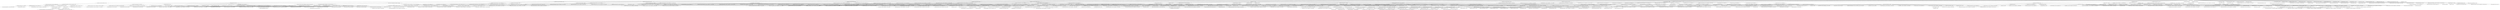 digraph server {
	"com.udeve:udyk-community:jar:2.1" -> "org.springframework.boot:spring-boot-starter-mail:jar:2.7.3:compile" ; 
	"com.udeve:udyk-community:jar:2.1" -> "cn.dev33:sa-token-redis:jar:1.37.0:compile" ; 
	"com.udeve:udyk-community:jar:2.1" -> "cn.dev33:sa-token-jwt:jar:1.37.0:compile" ; 
	"com.udeve:udyk-community:jar:2.1" -> "cn.dev33:sa-token-spring-boot-starter:jar:1.37.0:compile" ; 
	"com.udeve:udyk-community:jar:2.1" -> "org.springframework:spring-test:jar:5.3.9:compile" ; 
	"com.udeve:udyk-community:jar:2.1" -> "org.lionsoul:ip2region:jar:2.7.0:compile" ; 
	"com.udeve:udyk-community:jar:2.1" -> "com.github.penggle:kaptcha:jar:2.3.2:compile" ; 
	"com.udeve:udyk-community:jar:2.1" -> "org.apache.poi:poi:jar:4.1.2:compile" ; 
	"com.udeve:udyk-community:jar:2.1" -> "org.apache.poi:poi-ooxml:jar:4.1.2:compile" ; 
	"com.udeve:udyk-community:jar:2.1" -> "org.apache.poi:poi-ooxml-schemas:jar:4.1.2:compile" ; 
	"com.udeve:udyk-community:jar:2.1" -> "mysql:mysql-connector-java:jar:8.0.30:runtime" ; 
	"com.udeve:udyk-community:jar:2.1" -> "org.flywaydb:flyway-core:jar:8.2.0:compile" ; 
	"com.udeve:udyk-community:jar:2.1" -> "p6spy:p6spy:jar:3.9.1:compile" ; 
	"com.udeve:udyk-community:jar:2.1" -> "org.springframework.boot:spring-boot-starter-validation:jar:2.7.3:compile" ; 
	"com.udeve:udyk-community:jar:2.1" -> "org.springframework.boot:spring-boot-starter-data-redis:jar:2.7.3:compile" ; 
	"com.udeve:udyk-community:jar:2.1" -> "com.alibaba:easyexcel:jar:3.3.2:compile" ; 
	"com.udeve:udyk-community:jar:2.1" -> "org.apache.httpcomponents:httpclient:jar:4.5.5:compile" ; 
	"com.udeve:udyk-community:jar:2.1" -> "io.springfox:springfox-boot-starter:jar:3.0.0:compile" ; 
	"com.udeve:udyk-community:jar:2.1" -> "org.modelmapper:modelmapper:jar:3.1.1:compile" ; 
	"com.udeve:udyk-community:jar:2.1" -> "com.google.guava:guava:jar:11.0.2:compile" ; 
	"com.udeve:udyk-community:jar:2.1" -> "com.alibaba:fastjson:jar:2.0.21.graal:compile" ; 
	"com.udeve:udyk-community:jar:2.1" -> "org.projectlombok:lombok:jar:1.18.24:compile" ; 
	"com.udeve:udyk-community:jar:2.1" -> "ch.qos.logback:logback-core:jar:1.2.11:compile" ; 
	"com.udeve:udyk-community:jar:2.1" -> "ch.qos.logback:logback-classic:jar:1.2.11:compile" ; 
	"com.udeve:udyk-community:jar:2.1" -> "io.jsonwebtoken:jjwt:jar:0.9.1:compile" ; 
	"com.udeve:udyk-community:jar:2.1" -> "org.springframework.boot:spring-boot-starter-data-jpa:jar:2.7.3:compile" ; 
	"com.udeve:udyk-community:jar:2.1" -> "org.springframework.boot:spring-boot-starter-data-rest:jar:2.7.3:compile" ; 
	"com.udeve:udyk-community:jar:2.1" -> "org.springframework.boot:spring-boot-starter-security:jar:2.7.3:compile" ; 
	"com.udeve:udyk-community:jar:2.1" -> "org.springframework.boot:spring-boot-starter-web:jar:2.7.3:compile" ; 
	"com.udeve:udyk-community:jar:2.1" -> "org.springframework.boot:spring-boot-devtools:jar:2.7.3:compile" ; 
	"com.udeve:udyk-community:jar:2.1" -> "org.springframework.boot:spring-boot-starter-aop:jar:2.7.3:compile" ; 
	"com.udeve:udyk-community:jar:2.1" -> "org.springframework.boot:spring-boot-starter-cache:jar:2.7.3:compile" ; 
	"com.udeve:udyk-community:jar:2.1" -> "com.github.ben-manes.caffeine:caffeine:jar:3.0.6:compile" ; 
	"com.udeve:udyk-community:jar:2.1" -> "com.github.binarywang:weixin-java-miniapp:jar:4.5.0:compile" ; 
	"com.udeve:udyk-community:jar:2.1" -> "org.apache.commons:commons-lang3:jar:3.10:compile" ; 
	"com.udeve:udyk-community:jar:2.1" -> "com.alibaba:druid-spring-boot-starter:jar:1.2.11:compile" ; 
	"com.udeve:udyk-community:jar:2.1" -> "org.springframework.boot:spring-boot-configuration-processor:jar:2.7.3:compile" ; 
	"com.udeve:udyk-community:jar:2.1" -> "org.springframework.boot:spring-boot-starter-test:jar:2.7.3:test" ; 
	"com.udeve:udyk-community:jar:2.1" -> "org.springframework.security:spring-security-test:jar:5.7.3:test" ; 
	"com.udeve:udyk-community:jar:2.1" -> "com.h2database:h2:jar:2.1.214:runtime" ; 
	"org.springframework.boot:spring-boot-starter-mail:jar:2.7.3:compile" -> "org.springframework.boot:spring-boot-starter:jar:2.7.3:compile (version managed from 2.7.3; scope not updated to compile)" ; 
	"org.springframework.boot:spring-boot-starter-mail:jar:2.7.3:compile" -> "org.springframework:spring-context-support:jar:5.3.22:compile (version managed from 5.3.22)" ; 
	"org.springframework.boot:spring-boot-starter-mail:jar:2.7.3:compile" -> "com.sun.mail:jakarta.mail:jar:1.6.7:compile (version managed from 1.6.7)" ; 
	"org.springframework.boot:spring-boot-starter:jar:2.7.3:compile (version managed from 2.7.3; scope not updated to compile)" -> "(org.springframework.boot:spring-boot:jar:2.7.3:compile - version managed from 2.7.3; omitted for duplicate)" ; 
	"org.springframework.boot:spring-boot-starter:jar:2.7.3:compile (version managed from 2.7.3; scope not updated to compile)" -> "(org.springframework.boot:spring-boot-autoconfigure:jar:2.7.3:compile - version managed from 2.7.3; omitted for duplicate)" ; 
	"org.springframework.boot:spring-boot-starter:jar:2.7.3:compile (version managed from 2.7.3; scope not updated to compile)" -> "org.springframework.boot:spring-boot-starter-logging:jar:2.7.3:compile (version managed from 2.7.3)" ; 
	"org.springframework.boot:spring-boot-starter:jar:2.7.3:compile (version managed from 2.7.3; scope not updated to compile)" -> "jakarta.annotation:jakarta.annotation-api:jar:1.3.5:compile (version managed from 1.3.5; scope not updated to compile)" ; 
	"org.springframework.boot:spring-boot-starter:jar:2.7.3:compile (version managed from 2.7.3; scope not updated to compile)" -> "(org.springframework:spring-core:jar:5.3.22:compile - version managed from 5.3.22; omitted for duplicate)" ; 
	"org.springframework.boot:spring-boot-starter:jar:2.7.3:compile (version managed from 2.7.3; scope not updated to compile)" -> "org.yaml:snakeyaml:jar:1.30:compile (version managed from 1.30; scope not updated to compile)" ; 
	"org.springframework.boot:spring-boot-starter-logging:jar:2.7.3:compile (version managed from 2.7.3)" -> "(ch.qos.logback:logback-classic:jar:1.2.11:compile - version managed from 1.2.11; omitted for duplicate)" ; 
	"org.springframework.boot:spring-boot-starter-logging:jar:2.7.3:compile (version managed from 2.7.3)" -> "org.apache.logging.log4j:log4j-to-slf4j:jar:2.17.2:compile (version managed from 2.17.2)" ; 
	"org.springframework.boot:spring-boot-starter-logging:jar:2.7.3:compile (version managed from 2.7.3)" -> "org.slf4j:jul-to-slf4j:jar:1.7.36:compile (version managed from 1.7.36)" ; 
	"org.apache.logging.log4j:log4j-to-slf4j:jar:2.17.2:compile (version managed from 2.17.2)" -> "(org.slf4j:slf4j-api:jar:1.7.36:compile - version managed from 1.7.35; omitted for duplicate)" ; 
	"org.apache.logging.log4j:log4j-to-slf4j:jar:2.17.2:compile (version managed from 2.17.2)" -> "(org.apache.logging.log4j:log4j-api:jar:2.17.2:compile - version managed from 2.17.2; omitted for duplicate)" ; 
	"org.slf4j:jul-to-slf4j:jar:1.7.36:compile (version managed from 1.7.36)" -> "(org.slf4j:slf4j-api:jar:1.7.36:compile - version managed from 1.7.36; omitted for duplicate)" ; 
	"org.springframework:spring-context-support:jar:5.3.22:compile (version managed from 5.3.22)" -> "org.springframework:spring-beans:jar:5.3.22:compile (version managed from 5.3.22; scope not updated to compile)" ; 
	"org.springframework:spring-context-support:jar:5.3.22:compile (version managed from 5.3.22)" -> "org.springframework:spring-context:jar:5.3.22:compile (version managed from 5.3.22; scope not updated to compile)" ; 
	"org.springframework:spring-context-support:jar:5.3.22:compile (version managed from 5.3.22)" -> "(org.springframework:spring-core:jar:5.3.22:compile - version managed from 5.3.22; omitted for duplicate)" ; 
	"org.springframework:spring-beans:jar:5.3.22:compile (version managed from 5.3.22; scope not updated to compile)" -> "(org.springframework:spring-core:jar:5.3.22:compile - version managed from 5.3.22; omitted for duplicate)" ; 
	"org.springframework:spring-context:jar:5.3.22:compile (version managed from 5.3.22; scope not updated to compile)" -> "(org.springframework:spring-aop:jar:5.3.22:compile - version managed from 5.3.22; omitted for duplicate)" ; 
	"org.springframework:spring-context:jar:5.3.22:compile (version managed from 5.3.22; scope not updated to compile)" -> "(org.springframework:spring-beans:jar:5.3.22:compile - version managed from 5.3.22; omitted for duplicate)" ; 
	"org.springframework:spring-context:jar:5.3.22:compile (version managed from 5.3.22; scope not updated to compile)" -> "(org.springframework:spring-core:jar:5.3.22:compile - version managed from 5.3.22; omitted for duplicate)" ; 
	"org.springframework:spring-context:jar:5.3.22:compile (version managed from 5.3.22; scope not updated to compile)" -> "(org.springframework:spring-expression:jar:5.3.22:compile - version managed from 5.3.22; omitted for duplicate)" ; 
	"com.sun.mail:jakarta.mail:jar:1.6.7:compile (version managed from 1.6.7)" -> "com.sun.activation:jakarta.activation:jar:1.2.2:compile (version managed from 1.2.1)" ; 
	"cn.dev33:sa-token-redis:jar:1.37.0:compile" -> "cn.dev33:sa-token-core:jar:1.37.0:compile" ; 
	"cn.dev33:sa-token-redis:jar:1.37.0:compile" -> "(org.springframework.boot:spring-boot-starter-data-redis:jar:2.7.3:compile - version managed from 2.5.15; omitted for duplicate)" ; 
	"cn.dev33:sa-token-jwt:jar:1.37.0:compile" -> "(cn.dev33:sa-token-core:jar:1.37.0:compile - omitted for duplicate)" ; 
	"cn.dev33:sa-token-jwt:jar:1.37.0:compile" -> "cn.hutool:hutool-jwt:jar:5.8.20:compile" ; 
	"cn.hutool:hutool-jwt:jar:5.8.20:compile" -> "cn.hutool:hutool-json:jar:5.8.20:compile" ; 
	"cn.hutool:hutool-jwt:jar:5.8.20:compile" -> "cn.hutool:hutool-crypto:jar:5.8.20:compile" ; 
	"cn.hutool:hutool-json:jar:5.8.20:compile" -> "cn.hutool:hutool-core:jar:5.8.20:compile" ; 
	"cn.hutool:hutool-crypto:jar:5.8.20:compile" -> "(cn.hutool:hutool-core:jar:5.8.20:compile - omitted for duplicate)" ; 
	"cn.dev33:sa-token-spring-boot-starter:jar:1.37.0:compile" -> "(org.springframework.boot:spring-boot-starter-web:jar:2.7.3:compile - version managed from 2.5.15; omitted for duplicate)" ; 
	"cn.dev33:sa-token-spring-boot-starter:jar:1.37.0:compile" -> "cn.dev33:sa-token-servlet:jar:1.37.0:compile" ; 
	"cn.dev33:sa-token-spring-boot-starter:jar:1.37.0:compile" -> "cn.dev33:sa-token-spring-boot-autoconfig:jar:1.37.0:compile" ; 
	"cn.dev33:sa-token-servlet:jar:1.37.0:compile" -> "(cn.dev33:sa-token-core:jar:1.37.0:compile - omitted for duplicate)" ; 
	"org.springframework:spring-test:jar:5.3.9:compile" -> "org.springframework:spring-core:jar:5.3.22:compile (version managed from 5.3.9; scope not updated to compile)" ; 
	"org.springframework:spring-core:jar:5.3.22:compile (version managed from 5.3.9; scope not updated to compile)" -> "org.springframework:spring-jcl:jar:5.3.22:compile (version managed from 5.3.22)" ; 
	"com.github.penggle:kaptcha:jar:2.3.2:compile" -> "javax.servlet:javax.servlet-api:jar:4.0.1:compile (version managed from 3.1.0; scope not updated to compile)" ; 
	"com.github.penggle:kaptcha:jar:2.3.2:compile" -> "com.jhlabs:filters:jar:2.0.235-1:compile" ; 
	"org.apache.poi:poi:jar:4.1.2:compile" -> "commons-codec:commons-codec:jar:1.15:compile (version managed from 1.13)" ; 
	"org.apache.poi:poi:jar:4.1.2:compile" -> "org.apache.commons:commons-collections4:jar:4.4:compile" ; 
	"org.apache.poi:poi:jar:4.1.2:compile" -> "org.apache.commons:commons-math3:jar:3.6.1:compile" ; 
	"org.apache.poi:poi:jar:4.1.2:compile" -> "com.zaxxer:SparseBitSet:jar:1.2:compile" ; 
	"org.apache.poi:poi-ooxml:jar:4.1.2:compile" -> "(org.apache.poi:poi:jar:4.1.2:compile - omitted for duplicate)" ; 
	"org.apache.poi:poi-ooxml:jar:4.1.2:compile" -> "(org.apache.poi:poi-ooxml-schemas:jar:4.1.2:compile - omitted for duplicate)" ; 
	"org.apache.poi:poi-ooxml:jar:4.1.2:compile" -> "org.apache.commons:commons-compress:jar:1.19:compile" ; 
	"org.apache.poi:poi-ooxml:jar:4.1.2:compile" -> "com.github.virtuald:curvesapi:jar:1.06:compile" ; 
	"org.apache.commons:commons-compress:jar:1.19:compile" -> "org.osgi:org.osgi.core:jar:6.0.0:provided" ; 
	"org.apache.poi:poi-ooxml-schemas:jar:4.1.2:compile" -> "org.apache.xmlbeans:xmlbeans:jar:3.1.0:compile" ; 
	"org.flywaydb:flyway-core:jar:8.2.0:compile" -> "(org.projectlombok:lombok:jar:1.18.24:provided - version managed from 1.18.20; omitted for duplicate)" ; 
	"org.springframework.boot:spring-boot-starter-validation:jar:2.7.3:compile" -> "(org.springframework.boot:spring-boot-starter:jar:2.7.3:compile - version managed from 2.7.3; omitted for duplicate)" ; 
	"org.springframework.boot:spring-boot-starter-validation:jar:2.7.3:compile" -> "org.apache.tomcat.embed:tomcat-embed-el:jar:9.0.65:compile (version managed from 9.0.65)" ; 
	"org.springframework.boot:spring-boot-starter-validation:jar:2.7.3:compile" -> "org.hibernate.validator:hibernate-validator:jar:6.2.4.Final:compile (version managed from 6.2.4.Final)" ; 
	"org.hibernate.validator:hibernate-validator:jar:6.2.4.Final:compile (version managed from 6.2.4.Final)" -> "jakarta.validation:jakarta.validation-api:jar:2.0.2:compile (version managed from 2.0.2)" ; 
	"org.hibernate.validator:hibernate-validator:jar:6.2.4.Final:compile (version managed from 6.2.4.Final)" -> "org.jboss.logging:jboss-logging:jar:3.4.3.Final:compile (version managed from 3.4.1.Final)" ; 
	"org.hibernate.validator:hibernate-validator:jar:6.2.4.Final:compile (version managed from 6.2.4.Final)" -> "(com.fasterxml:classmate:jar:1.5.1:compile - version managed from 1.5.1; omitted for duplicate)" ; 
	"org.hibernate.validator:hibernate-validator:jar:6.2.4.Final:compile (version managed from 6.2.4.Final)" -> "org.glassfish:jakarta.el:jar:3.0.4:provided (version managed from 3.0.3)" ; 
	"org.hibernate.validator:hibernate-validator:jar:6.2.4.Final:compile (version managed from 6.2.4.Final)" -> "org.jboss.logging:jboss-logging-processor:jar:2.2.1.Final:provided" ; 
	"org.hibernate.validator:hibernate-validator:jar:6.2.4.Final:compile (version managed from 6.2.4.Final)" -> "org.jboss.logging:jboss-logging-annotations:jar:2.2.1.Final:provided" ; 
	"org.jboss.logging:jboss-logging:jar:3.4.3.Final:compile (version managed from 3.4.1.Final)" -> "org.jboss.logmanager:jboss-logmanager:jar:2.1.18.Final:provided" ; 
	"org.jboss.logging:jboss-logging:jar:3.4.3.Final:compile (version managed from 3.4.1.Final)" -> "log4j:log4j:jar:1.2.17:provided" ; 
	"org.jboss.logging:jboss-logging:jar:3.4.3.Final:compile (version managed from 3.4.1.Final)" -> "org.apache.logging.log4j:log4j-api:jar:2.17.2:compile (version managed from 2.17.1)" ; 
	"org.jboss.logmanager:jboss-logmanager:jar:2.1.18.Final:provided" -> "org.wildfly.common:wildfly-common:jar:1.5.1.Final:provided" ; 
	"org.wildfly.common:wildfly-common:jar:1.5.1.Final:provided" -> "(org.jboss.logging:jboss-logging-annotations:jar:2.2.0.Final:provided - omitted for conflict with 2.2.1.Final)" ; 
	"org.wildfly.common:wildfly-common:jar:1.5.1.Final:provided" -> "(org.jboss.logging:jboss-logging-processor:jar:2.2.0.Final:provided - omitted for conflict with 2.2.1.Final)" ; 
	"log4j:log4j:jar:1.2.17:provided" -> "org.apache.openejb:javaee-api:jar:5.0-2:provided" ; 
	"org.jboss.logging:jboss-logging-processor:jar:2.2.1.Final:provided" -> "(org.jboss.logging:jboss-logging-annotations:jar:2.2.1.Final:provided - omitted for duplicate)" ; 
	"org.jboss.logging:jboss-logging-processor:jar:2.2.1.Final:provided" -> "(org.jboss.logging:jboss-logging:jar:3.4.3.Final:provided - version managed from 3.4.0.Final; omitted for duplicate)" ; 
	"org.jboss.logging:jboss-logging-processor:jar:2.2.1.Final:provided" -> "org.jboss.jdeparser:jdeparser:jar:2.0.3.Final:provided" ; 
	"org.jboss.logging:jboss-logging-annotations:jar:2.2.1.Final:provided" -> "(org.jboss.logging:jboss-logging:jar:3.4.3.Final:provided - version managed from 3.4.0.Final; omitted for duplicate)" ; 
	"org.springframework.boot:spring-boot-starter-data-redis:jar:2.7.3:compile" -> "(org.springframework.boot:spring-boot-starter:jar:2.7.3:compile - version managed from 2.7.3; omitted for duplicate)" ; 
	"org.springframework.boot:spring-boot-starter-data-redis:jar:2.7.3:compile" -> "org.springframework.data:spring-data-redis:jar:2.7.2:compile (version managed from 2.7.2; scope not updated to compile)" ; 
	"org.springframework.boot:spring-boot-starter-data-redis:jar:2.7.3:compile" -> "io.lettuce:lettuce-core:jar:6.1.9.RELEASE:compile (version managed from 6.1.9.RELEASE)" ; 
	"org.springframework.data:spring-data-redis:jar:2.7.2:compile (version managed from 2.7.2; scope not updated to compile)" -> "org.springframework.data:spring-data-keyvalue:jar:2.7.2:compile (version managed from 2.7.2)" ; 
	"org.springframework.data:spring-data-redis:jar:2.7.2:compile (version managed from 2.7.2; scope not updated to compile)" -> "org.springframework:spring-tx:jar:5.3.22:compile (version managed from 5.3.22)" ; 
	"org.springframework.data:spring-data-redis:jar:2.7.2:compile (version managed from 2.7.2; scope not updated to compile)" -> "org.springframework:spring-oxm:jar:5.3.22:compile (version managed from 5.3.22)" ; 
	"org.springframework.data:spring-data-redis:jar:2.7.2:compile (version managed from 2.7.2; scope not updated to compile)" -> "(org.springframework:spring-aop:jar:5.3.22:compile - version managed from 5.3.22; omitted for duplicate)" ; 
	"org.springframework.data:spring-data-redis:jar:2.7.2:compile (version managed from 2.7.2; scope not updated to compile)" -> "(org.springframework:spring-context-support:jar:5.3.22:compile - version managed from 5.3.22; omitted for duplicate)" ; 
	"org.springframework.data:spring-data-redis:jar:2.7.2:compile (version managed from 2.7.2; scope not updated to compile)" -> "(org.slf4j:slf4j-api:jar:1.7.36:compile - version managed from 1.7.32; omitted for duplicate)" ; 
	"org.springframework.data:spring-data-redis:jar:2.7.2:compile (version managed from 2.7.2; scope not updated to compile)" -> "javax.xml.bind:jaxb-api:jar:2.3.1:provided (version managed from 2.2.11)" ; 
	"org.springframework.data:spring-data-redis:jar:2.7.2:compile (version managed from 2.7.2; scope not updated to compile)" -> "javax.activation:activation:jar:1.1.1:provided" ; 
	"org.springframework.data:spring-data-keyvalue:jar:2.7.2:compile (version managed from 2.7.2)" -> "(org.springframework.data:spring-data-commons:jar:2.7.2:compile - version managed from 2.7.2; omitted for duplicate)" ; 
	"org.springframework.data:spring-data-keyvalue:jar:2.7.2:compile (version managed from 2.7.2)" -> "(org.springframework:spring-context:jar:5.3.22:compile - version managed from 5.3.22; omitted for duplicate)" ; 
	"org.springframework.data:spring-data-keyvalue:jar:2.7.2:compile (version managed from 2.7.2)" -> "(org.springframework:spring-tx:jar:5.3.22:compile - version managed from 5.3.22; omitted for duplicate)" ; 
	"org.springframework.data:spring-data-keyvalue:jar:2.7.2:compile (version managed from 2.7.2)" -> "(org.slf4j:slf4j-api:jar:1.7.36:compile - version managed from 1.7.32; omitted for duplicate)" ; 
	"org.springframework.data:spring-data-keyvalue:jar:2.7.2:compile (version managed from 2.7.2)" -> "(javax.xml.bind:jaxb-api:jar:2.3.1:provided - version managed from 2.2.11; omitted for duplicate)" ; 
	"org.springframework.data:spring-data-keyvalue:jar:2.7.2:compile (version managed from 2.7.2)" -> "(javax.activation:activation:jar:1.1.1:provided - omitted for duplicate)" ; 
	"org.springframework.data:spring-data-keyvalue:jar:2.7.2:compile (version managed from 2.7.2)" -> "(javax.annotation:javax.annotation-api:jar:1.3.2:provided - version managed from 1.3.2; omitted for duplicate)" ; 
	"org.springframework:spring-tx:jar:5.3.22:compile (version managed from 5.3.22)" -> "(org.springframework:spring-beans:jar:5.3.22:compile - version managed from 5.3.22; omitted for duplicate)" ; 
	"org.springframework:spring-tx:jar:5.3.22:compile (version managed from 5.3.22)" -> "(org.springframework:spring-core:jar:5.3.22:compile - version managed from 5.3.22; omitted for duplicate)" ; 
	"org.springframework:spring-oxm:jar:5.3.22:compile (version managed from 5.3.22)" -> "(org.springframework:spring-beans:jar:5.3.22:compile - version managed from 5.3.22; omitted for duplicate)" ; 
	"org.springframework:spring-oxm:jar:5.3.22:compile (version managed from 5.3.22)" -> "(org.springframework:spring-core:jar:5.3.22:compile - version managed from 5.3.22; omitted for duplicate)" ; 
	"javax.xml.bind:jaxb-api:jar:2.3.1:provided (version managed from 2.2.11)" -> "javax.activation:javax.activation-api:jar:1.2.0:provided (version managed from 1.2.0)" ; 
	"io.lettuce:lettuce-core:jar:6.1.9.RELEASE:compile (version managed from 6.1.9.RELEASE)" -> "io.netty:netty-common:jar:4.1.79.Final:compile (version managed from 4.1.79.Final; scope not updated to compile)" ; 
	"io.lettuce:lettuce-core:jar:6.1.9.RELEASE:compile (version managed from 6.1.9.RELEASE)" -> "io.netty:netty-handler:jar:4.1.79.Final:compile (version managed from 4.1.79.Final; scope not updated to compile)" ; 
	"io.lettuce:lettuce-core:jar:6.1.9.RELEASE:compile (version managed from 6.1.9.RELEASE)" -> "io.netty:netty-transport:jar:4.1.79.Final:compile (version managed from 4.1.79.Final)" ; 
	"io.lettuce:lettuce-core:jar:6.1.9.RELEASE:compile (version managed from 6.1.9.RELEASE)" -> "io.projectreactor:reactor-core:jar:3.4.22:compile (version managed from 3.3.22.RELEASE; scope not updated to compile)" ; 
	"io.netty:netty-common:jar:4.1.79.Final:compile (version managed from 4.1.79.Final; scope not updated to compile)" -> "org.graalvm.nativeimage:svm:jar:19.3.6:provided" ; 
	"io.netty:netty-common:jar:4.1.79.Final:compile (version managed from 4.1.79.Final; scope not updated to compile)" -> "org.jetbrains:annotations-java5:jar:23.0.0:provided" ; 
	"io.netty:netty-handler:jar:4.1.79.Final:compile (version managed from 4.1.79.Final; scope not updated to compile)" -> "(io.netty:netty-common:jar:4.1.79.Final:compile - version managed from 4.1.79.Final; omitted for duplicate)" ; 
	"io.netty:netty-handler:jar:4.1.79.Final:compile (version managed from 4.1.79.Final; scope not updated to compile)" -> "io.netty:netty-resolver:jar:4.1.79.Final:compile (version managed from 4.1.79.Final)" ; 
	"io.netty:netty-handler:jar:4.1.79.Final:compile (version managed from 4.1.79.Final; scope not updated to compile)" -> "(io.netty:netty-buffer:jar:4.1.79.Final:compile - version managed from 4.1.79.Final; omitted for duplicate)" ; 
	"io.netty:netty-handler:jar:4.1.79.Final:compile (version managed from 4.1.79.Final; scope not updated to compile)" -> "(io.netty:netty-transport:jar:4.1.79.Final:compile - version managed from 4.1.79.Final; omitted for duplicate)" ; 
	"io.netty:netty-handler:jar:4.1.79.Final:compile (version managed from 4.1.79.Final; scope not updated to compile)" -> "io.netty:netty-transport-native-unix-common:jar:4.1.79.Final:compile (version managed from 4.1.79.Final)" ; 
	"io.netty:netty-handler:jar:4.1.79.Final:compile (version managed from 4.1.79.Final; scope not updated to compile)" -> "(io.netty:netty-codec:jar:4.1.79.Final:compile - version managed from 4.1.79.Final; omitted for duplicate)" ; 
	"io.netty:netty-resolver:jar:4.1.79.Final:compile (version managed from 4.1.79.Final)" -> "(io.netty:netty-common:jar:4.1.79.Final:compile - version managed from 4.1.79.Final; omitted for duplicate)" ; 
	"io.netty:netty-transport-native-unix-common:jar:4.1.79.Final:compile (version managed from 4.1.79.Final)" -> "(io.netty:netty-common:jar:4.1.79.Final:compile - version managed from 4.1.79.Final; omitted for duplicate)" ; 
	"io.netty:netty-transport-native-unix-common:jar:4.1.79.Final:compile (version managed from 4.1.79.Final)" -> "(io.netty:netty-buffer:jar:4.1.79.Final:compile - version managed from 4.1.79.Final; omitted for duplicate)" ; 
	"io.netty:netty-transport-native-unix-common:jar:4.1.79.Final:compile (version managed from 4.1.79.Final)" -> "(io.netty:netty-transport:jar:4.1.79.Final:compile - version managed from 4.1.79.Final; omitted for duplicate)" ; 
	"io.netty:netty-transport:jar:4.1.79.Final:compile (version managed from 4.1.79.Final)" -> "(io.netty:netty-common:jar:4.1.79.Final:compile - version managed from 4.1.79.Final; omitted for duplicate)" ; 
	"io.netty:netty-transport:jar:4.1.79.Final:compile (version managed from 4.1.79.Final)" -> "(io.netty:netty-buffer:jar:4.1.79.Final:compile - version managed from 4.1.79.Final; omitted for duplicate)" ; 
	"io.netty:netty-transport:jar:4.1.79.Final:compile (version managed from 4.1.79.Final)" -> "(io.netty:netty-resolver:jar:4.1.79.Final:compile - version managed from 4.1.79.Final; omitted for duplicate)" ; 
	"io.projectreactor:reactor-core:jar:3.4.22:compile (version managed from 3.3.22.RELEASE; scope not updated to compile)" -> "org.reactivestreams:reactive-streams:jar:1.0.4:compile (version managed from 1.0.4)" ; 
	"com.alibaba:easyexcel:jar:3.3.2:compile" -> "com.alibaba:easyexcel-core:jar:3.3.2:compile" ; 
	"com.alibaba:easyexcel:jar:3.3.2:compile" -> "org.slf4j:slf4j-api:jar:1.7.36:compile (version managed from 1.7.32; scope not updated to compile)" ; 
	"com.alibaba:easyexcel:jar:3.3.2:compile" -> "(org.projectlombok:lombok:jar:1.18.24:provided - version managed from 1.18.20; omitted for duplicate)" ; 
	"com.alibaba:easyexcel-core:jar:3.3.2:compile" -> "com.alibaba:easyexcel-support:jar:3.3.2:compile" ; 
	"com.alibaba:easyexcel-core:jar:3.3.2:compile" -> "(org.apache.poi:poi:jar:4.1.2:compile - omitted for duplicate)" ; 
	"com.alibaba:easyexcel-core:jar:3.3.2:compile" -> "(org.apache.poi:poi-ooxml:jar:4.1.2:compile - omitted for duplicate)" ; 
	"com.alibaba:easyexcel-core:jar:3.3.2:compile" -> "(org.apache.poi:poi-ooxml-schemas:jar:4.1.2:compile - omitted for duplicate)" ; 
	"com.alibaba:easyexcel-core:jar:3.3.2:compile" -> "org.apache.commons:commons-csv:jar:1.8:compile" ; 
	"com.alibaba:easyexcel-core:jar:3.3.2:compile" -> "org.ehcache:ehcache:jar:3.10.0:compile (version managed from 3.9.9)" ; 
	"com.alibaba:easyexcel-core:jar:3.3.2:compile" -> "commons-io:commons-io:jar:2.11.0:compile" ; 
	"com.alibaba:easyexcel-core:jar:3.3.2:compile" -> "(org.slf4j:slf4j-api:jar:1.7.36:compile - version managed from 1.7.32; omitted for duplicate)" ; 
	"com.alibaba:easyexcel-core:jar:3.3.2:compile" -> "(org.projectlombok:lombok:jar:1.18.24:provided - version managed from 1.18.20; omitted for duplicate)" ; 
	"com.alibaba:easyexcel-support:jar:3.3.2:compile" -> "(org.slf4j:slf4j-api:jar:1.7.36:compile - version managed from 1.7.32; omitted for duplicate)" ; 
	"com.alibaba:easyexcel-support:jar:3.3.2:compile" -> "(org.projectlombok:lombok:jar:1.18.24:provided - version managed from 1.18.20; omitted for duplicate)" ; 
	"org.ehcache:ehcache:jar:3.10.0:compile (version managed from 3.9.9)" -> "(javax.cache:cache-api:jar:1.1.1:compile - version managed from 1.1.0; omitted for duplicate)" ; 
	"org.ehcache:ehcache:jar:3.10.0:compile (version managed from 3.9.9)" -> "(org.slf4j:slf4j-api:jar:1.7.36:runtime - version managed from 1.7.25; omitted for duplicate)" ; 
	"org.ehcache:ehcache:jar:3.10.0:compile (version managed from 3.9.9)" -> "(org.glassfish.jaxb:jaxb-runtime:jar:2.3.6:runtime - version managed from [2.2,3); omitted for duplicate)" ; 
	"org.apache.httpcomponents:httpclient:jar:4.5.5:compile" -> "org.apache.httpcomponents:httpcore:jar:4.4.15:compile (version managed from 4.4.9; scope not updated to compile)" ; 
	"org.apache.httpcomponents:httpclient:jar:4.5.5:compile" -> "(commons-codec:commons-codec:jar:1.15:compile - version managed from 1.10; omitted for duplicate)" ; 
	"io.springfox:springfox-boot-starter:jar:3.0.0:compile" -> "io.springfox:springfox-oas:jar:3.0.0:compile" ; 
	"io.springfox:springfox-boot-starter:jar:3.0.0:compile" -> "io.springfox:springfox-data-rest:jar:3.0.0:compile" ; 
	"io.springfox:springfox-boot-starter:jar:3.0.0:compile" -> "io.springfox:springfox-bean-validators:jar:3.0.0:compile" ; 
	"io.springfox:springfox-boot-starter:jar:3.0.0:compile" -> "io.springfox:springfox-swagger2:jar:3.0.0:compile" ; 
	"io.springfox:springfox-boot-starter:jar:3.0.0:compile" -> "io.springfox:springfox-swagger-ui:jar:3.0.0:compile" ; 
	"io.springfox:springfox-boot-starter:jar:3.0.0:compile" -> "com.fasterxml:classmate:jar:1.5.1:compile (version managed from 1.5.1)" ; 
	"io.springfox:springfox-boot-starter:jar:3.0.0:compile" -> "(org.slf4j:slf4j-api:jar:1.7.36:compile - version managed from 1.7.25; omitted for duplicate)" ; 
	"io.springfox:springfox-boot-starter:jar:3.0.0:compile" -> "org.springframework.plugin:spring-plugin-core:jar:2.0.0.RELEASE:compile" ; 
	"io.springfox:springfox-boot-starter:jar:3.0.0:compile" -> "org.springframework.plugin:spring-plugin-metadata:jar:2.0.0.RELEASE:compile" ; 
	"io.springfox:springfox-oas:jar:3.0.0:compile" -> "io.swagger.core.v3:swagger-annotations:jar:2.1.2:compile" ; 
	"io.springfox:springfox-oas:jar:3.0.0:compile" -> "io.swagger.core.v3:swagger-models:jar:2.1.2:compile" ; 
	"io.springfox:springfox-oas:jar:3.0.0:compile" -> "io.springfox:springfox-spi:jar:3.0.0:compile (scope not updated to compile)" ; 
	"io.springfox:springfox-oas:jar:3.0.0:compile" -> "io.springfox:springfox-schema:jar:3.0.0:compile (scope not updated to compile)" ; 
	"io.springfox:springfox-oas:jar:3.0.0:compile" -> "io.springfox:springfox-core:jar:3.0.0:compile (scope not updated to compile)" ; 
	"io.springfox:springfox-oas:jar:3.0.0:compile" -> "io.springfox:springfox-spring-web:jar:3.0.0:compile (scope not updated to compile)" ; 
	"io.springfox:springfox-oas:jar:3.0.0:compile" -> "io.springfox:springfox-spring-webmvc:jar:3.0.0:compile (scope not updated to compile)" ; 
	"io.springfox:springfox-oas:jar:3.0.0:compile" -> "io.springfox:springfox-spring-webflux:jar:3.0.0:compile" ; 
	"io.springfox:springfox-oas:jar:3.0.0:compile" -> "io.springfox:springfox-swagger-common:jar:3.0.0:compile" ; 
	"io.springfox:springfox-oas:jar:3.0.0:compile" -> "(com.fasterxml:classmate:jar:1.5.1:compile - version managed from 1.5.1; omitted for duplicate)" ; 
	"io.springfox:springfox-oas:jar:3.0.0:compile" -> "(org.slf4j:slf4j-api:jar:1.7.36:compile - version managed from 1.7.25; omitted for duplicate)" ; 
	"io.springfox:springfox-oas:jar:3.0.0:compile" -> "(org.springframework.plugin:spring-plugin-core:jar:2.0.0.RELEASE:compile - omitted for duplicate)" ; 
	"io.springfox:springfox-oas:jar:3.0.0:compile" -> "(org.springframework.plugin:spring-plugin-metadata:jar:2.0.0.RELEASE:compile - omitted for duplicate)" ; 
	"io.springfox:springfox-oas:jar:3.0.0:compile" -> "org.mapstruct:mapstruct:jar:1.3.1.Final:runtime" ; 
	"io.swagger.core.v3:swagger-models:jar:2.1.2:compile" -> "(com.fasterxml.jackson.core:jackson-annotations:jar:2.13.3:compile - version managed from 2.10.1; omitted for duplicate)" ; 
	"io.springfox:springfox-spi:jar:3.0.0:compile (scope not updated to compile)" -> "(io.springfox:springfox-core:jar:3.0.0:compile - omitted for duplicate)" ; 
	"io.springfox:springfox-schema:jar:3.0.0:compile (scope not updated to compile)" -> "(io.springfox:springfox-core:jar:3.0.0:compile - omitted for duplicate)" ; 
	"io.springfox:springfox-schema:jar:3.0.0:compile (scope not updated to compile)" -> "(io.springfox:springfox-spi:jar:3.0.0:compile - omitted for duplicate)" ; 
	"io.springfox:springfox-core:jar:3.0.0:compile (scope not updated to compile)" -> "(net.bytebuddy:byte-buddy:jar:1.12.13:compile - version managed from 1.10.11; omitted for duplicate)" ; 
	"io.springfox:springfox-core:jar:3.0.0:compile (scope not updated to compile)" -> "(com.fasterxml:classmate:jar:1.5.1:compile - version managed from 1.5.1; omitted for duplicate)" ; 
	"io.springfox:springfox-core:jar:3.0.0:compile (scope not updated to compile)" -> "(org.slf4j:slf4j-api:jar:1.7.36:compile - version managed from 1.7.25; omitted for duplicate)" ; 
	"io.springfox:springfox-core:jar:3.0.0:compile (scope not updated to compile)" -> "(org.springframework.plugin:spring-plugin-core:jar:2.0.0.RELEASE:compile - omitted for duplicate)" ; 
	"io.springfox:springfox-core:jar:3.0.0:compile (scope not updated to compile)" -> "(org.springframework.plugin:spring-plugin-metadata:jar:2.0.0.RELEASE:compile - omitted for duplicate)" ; 
	"io.springfox:springfox-spring-web:jar:3.0.0:compile (scope not updated to compile)" -> "(io.springfox:springfox-spi:jar:3.0.0:compile - omitted for duplicate)" ; 
	"io.springfox:springfox-spring-web:jar:3.0.0:compile (scope not updated to compile)" -> "(io.springfox:springfox-schema:jar:3.0.0:compile - omitted for duplicate)" ; 
	"io.springfox:springfox-spring-web:jar:3.0.0:compile (scope not updated to compile)" -> "(io.springfox:springfox-core:jar:3.0.0:compile - omitted for duplicate)" ; 
	"io.springfox:springfox-spring-web:jar:3.0.0:compile (scope not updated to compile)" -> "io.github.classgraph:classgraph:jar:4.8.83:compile (scope not updated to compile)" ; 
	"io.springfox:springfox-spring-web:jar:3.0.0:compile (scope not updated to compile)" -> "(com.fasterxml:classmate:jar:1.5.1:compile - version managed from 1.5.1; omitted for duplicate)" ; 
	"io.springfox:springfox-spring-web:jar:3.0.0:compile (scope not updated to compile)" -> "(org.slf4j:slf4j-api:jar:1.7.36:compile - version managed from 1.7.25; omitted for duplicate)" ; 
	"io.springfox:springfox-spring-web:jar:3.0.0:compile (scope not updated to compile)" -> "(org.springframework.plugin:spring-plugin-core:jar:2.0.0.RELEASE:compile - omitted for duplicate)" ; 
	"io.springfox:springfox-spring-web:jar:3.0.0:compile (scope not updated to compile)" -> "(org.springframework.plugin:spring-plugin-metadata:jar:2.0.0.RELEASE:compile - omitted for duplicate)" ; 
	"io.github.classgraph:classgraph:jar:4.8.83:compile (scope not updated to compile)" -> "org.eclipse.jdt:org.eclipse.jdt.annotation:jar:2.2.400:provided" ; 
	"io.springfox:springfox-spring-webmvc:jar:3.0.0:compile (scope not updated to compile)" -> "(io.springfox:springfox-spi:jar:3.0.0:compile - omitted for duplicate)" ; 
	"io.springfox:springfox-spring-webmvc:jar:3.0.0:compile (scope not updated to compile)" -> "(io.springfox:springfox-schema:jar:3.0.0:compile - omitted for duplicate)" ; 
	"io.springfox:springfox-spring-webmvc:jar:3.0.0:compile (scope not updated to compile)" -> "(io.springfox:springfox-core:jar:3.0.0:compile - omitted for duplicate)" ; 
	"io.springfox:springfox-spring-webmvc:jar:3.0.0:compile (scope not updated to compile)" -> "(io.springfox:springfox-spring-web:jar:3.0.0:compile - omitted for duplicate)" ; 
	"io.springfox:springfox-spring-webmvc:jar:3.0.0:compile (scope not updated to compile)" -> "(com.fasterxml:classmate:jar:1.5.1:compile - version managed from 1.5.1; omitted for duplicate)" ; 
	"io.springfox:springfox-spring-webmvc:jar:3.0.0:compile (scope not updated to compile)" -> "(org.slf4j:slf4j-api:jar:1.7.36:compile - version managed from 1.7.25; omitted for duplicate)" ; 
	"io.springfox:springfox-spring-webmvc:jar:3.0.0:compile (scope not updated to compile)" -> "(org.springframework.plugin:spring-plugin-core:jar:2.0.0.RELEASE:compile - omitted for duplicate)" ; 
	"io.springfox:springfox-spring-webmvc:jar:3.0.0:compile (scope not updated to compile)" -> "(org.springframework.plugin:spring-plugin-metadata:jar:2.0.0.RELEASE:compile - omitted for duplicate)" ; 
	"io.springfox:springfox-spring-webflux:jar:3.0.0:compile" -> "(com.fasterxml:classmate:jar:1.5.1:compile - version managed from 1.5.1; omitted for duplicate)" ; 
	"io.springfox:springfox-spring-webflux:jar:3.0.0:compile" -> "(org.slf4j:slf4j-api:jar:1.7.36:compile - version managed from 1.7.25; omitted for duplicate)" ; 
	"io.springfox:springfox-spring-webflux:jar:3.0.0:compile" -> "(org.springframework.plugin:spring-plugin-core:jar:2.0.0.RELEASE:compile - omitted for duplicate)" ; 
	"io.springfox:springfox-spring-webflux:jar:3.0.0:compile" -> "(org.springframework.plugin:spring-plugin-metadata:jar:2.0.0.RELEASE:compile - omitted for duplicate)" ; 
	"io.springfox:springfox-spring-webflux:jar:3.0.0:compile" -> "(io.springfox:springfox-spi:jar:3.0.0:runtime - omitted for duplicate)" ; 
	"io.springfox:springfox-spring-webflux:jar:3.0.0:compile" -> "(io.springfox:springfox-schema:jar:3.0.0:runtime - omitted for duplicate)" ; 
	"io.springfox:springfox-spring-webflux:jar:3.0.0:compile" -> "(io.springfox:springfox-core:jar:3.0.0:runtime - omitted for duplicate)" ; 
	"io.springfox:springfox-spring-webflux:jar:3.0.0:compile" -> "(io.springfox:springfox-spring-web:jar:3.0.0:runtime - omitted for duplicate)" ; 
	"io.springfox:springfox-swagger-common:jar:3.0.0:compile" -> "(io.springfox:springfox-spi:jar:3.0.0:compile - omitted for duplicate)" ; 
	"io.springfox:springfox-swagger-common:jar:3.0.0:compile" -> "(io.springfox:springfox-schema:jar:3.0.0:compile - omitted for duplicate)" ; 
	"io.springfox:springfox-swagger-common:jar:3.0.0:compile" -> "(io.springfox:springfox-spring-web:jar:3.0.0:compile - omitted for duplicate)" ; 
	"io.springfox:springfox-swagger-common:jar:3.0.0:compile" -> "(io.springfox:springfox-spring-webmvc:jar:3.0.0:compile - omitted for duplicate)" ; 
	"io.springfox:springfox-swagger-common:jar:3.0.0:compile" -> "(com.fasterxml:classmate:jar:1.5.1:compile - version managed from 1.5.1; omitted for duplicate)" ; 
	"io.springfox:springfox-swagger-common:jar:3.0.0:compile" -> "(org.slf4j:slf4j-api:jar:1.7.36:compile - version managed from 1.7.25; omitted for duplicate)" ; 
	"io.springfox:springfox-swagger-common:jar:3.0.0:compile" -> "(org.springframework.plugin:spring-plugin-core:jar:2.0.0.RELEASE:compile - omitted for duplicate)" ; 
	"io.springfox:springfox-swagger-common:jar:3.0.0:compile" -> "(org.springframework.plugin:spring-plugin-metadata:jar:2.0.0.RELEASE:compile - omitted for duplicate)" ; 
	"io.springfox:springfox-swagger-common:jar:3.0.0:compile" -> "(io.swagger:swagger-annotations:jar:1.5.20:compile - omitted for duplicate)" ; 
	"io.springfox:springfox-swagger-common:jar:3.0.0:compile" -> "(io.swagger:swagger-models:jar:1.5.20:compile - omitted for duplicate)" ; 
	"io.springfox:springfox-swagger-common:jar:3.0.0:compile" -> "(io.swagger.core.v3:swagger-annotations:jar:2.1.2:compile - omitted for duplicate)" ; 
	"io.springfox:springfox-data-rest:jar:3.0.0:compile" -> "(com.fasterxml:classmate:jar:1.5.1:compile - version managed from 1.5.1; omitted for duplicate)" ; 
	"io.springfox:springfox-data-rest:jar:3.0.0:compile" -> "(org.slf4j:slf4j-api:jar:1.7.36:compile - version managed from 1.7.25; omitted for duplicate)" ; 
	"io.springfox:springfox-data-rest:jar:3.0.0:compile" -> "(org.springframework.plugin:spring-plugin-core:jar:2.0.0.RELEASE:compile - omitted for duplicate)" ; 
	"io.springfox:springfox-data-rest:jar:3.0.0:compile" -> "(org.springframework.plugin:spring-plugin-metadata:jar:2.0.0.RELEASE:compile - omitted for duplicate)" ; 
	"io.springfox:springfox-data-rest:jar:3.0.0:compile" -> "(io.springfox:springfox-spi:jar:3.0.0:compile - omitted for duplicate)" ; 
	"io.springfox:springfox-data-rest:jar:3.0.0:compile" -> "(io.springfox:springfox-core:jar:3.0.0:compile - omitted for duplicate)" ; 
	"io.springfox:springfox-data-rest:jar:3.0.0:compile" -> "(io.springfox:springfox-spring-webmvc:jar:3.0.0:compile - omitted for duplicate)" ; 
	"io.springfox:springfox-bean-validators:jar:3.0.0:compile" -> "(com.fasterxml:classmate:jar:1.5.1:compile - version managed from 1.5.1; omitted for duplicate)" ; 
	"io.springfox:springfox-bean-validators:jar:3.0.0:compile" -> "(org.slf4j:slf4j-api:jar:1.7.36:compile - version managed from 1.7.25; omitted for duplicate)" ; 
	"io.springfox:springfox-bean-validators:jar:3.0.0:compile" -> "(org.springframework.plugin:spring-plugin-core:jar:2.0.0.RELEASE:compile - omitted for duplicate)" ; 
	"io.springfox:springfox-bean-validators:jar:3.0.0:compile" -> "(org.springframework.plugin:spring-plugin-metadata:jar:2.0.0.RELEASE:compile - omitted for duplicate)" ; 
	"io.springfox:springfox-bean-validators:jar:3.0.0:compile" -> "(io.springfox:springfox-spring-web:jar:3.0.0:compile - omitted for duplicate)" ; 
	"io.springfox:springfox-swagger2:jar:3.0.0:compile" -> "(io.springfox:springfox-spi:jar:3.0.0:compile - omitted for duplicate)" ; 
	"io.springfox:springfox-swagger2:jar:3.0.0:compile" -> "(io.springfox:springfox-schema:jar:3.0.0:compile - omitted for duplicate)" ; 
	"io.springfox:springfox-swagger2:jar:3.0.0:compile" -> "(io.springfox:springfox-swagger-common:jar:3.0.0:compile - omitted for duplicate)" ; 
	"io.springfox:springfox-swagger2:jar:3.0.0:compile" -> "(io.springfox:springfox-spring-web:jar:3.0.0:compile - omitted for duplicate)" ; 
	"io.springfox:springfox-swagger2:jar:3.0.0:compile" -> "(io.springfox:springfox-spring-webmvc:jar:3.0.0:compile - omitted for duplicate)" ; 
	"io.springfox:springfox-swagger2:jar:3.0.0:compile" -> "(io.springfox:springfox-spring-webflux:jar:3.0.0:compile - omitted for duplicate)" ; 
	"io.springfox:springfox-swagger2:jar:3.0.0:compile" -> "(com.fasterxml:classmate:jar:1.5.1:compile - version managed from 1.5.1; omitted for duplicate)" ; 
	"io.springfox:springfox-swagger2:jar:3.0.0:compile" -> "(org.slf4j:slf4j-api:jar:1.7.36:compile - version managed from 1.7.25; omitted for duplicate)" ; 
	"io.springfox:springfox-swagger2:jar:3.0.0:compile" -> "(org.springframework.plugin:spring-plugin-core:jar:2.0.0.RELEASE:compile - omitted for duplicate)" ; 
	"io.springfox:springfox-swagger2:jar:3.0.0:compile" -> "(org.springframework.plugin:spring-plugin-metadata:jar:2.0.0.RELEASE:compile - omitted for duplicate)" ; 
	"io.springfox:springfox-swagger2:jar:3.0.0:compile" -> "io.swagger:swagger-annotations:jar:1.5.20:compile" ; 
	"io.springfox:springfox-swagger2:jar:3.0.0:compile" -> "io.swagger:swagger-models:jar:1.5.20:compile" ; 
	"io.springfox:springfox-swagger2:jar:3.0.0:compile" -> "(org.mapstruct:mapstruct:jar:1.3.1.Final:runtime - omitted for duplicate)" ; 
	"io.swagger:swagger-models:jar:1.5.20:compile" -> "(com.fasterxml.jackson.core:jackson-annotations:jar:2.13.3:compile - version managed from 2.9.5; omitted for duplicate)" ; 
	"io.swagger:swagger-models:jar:1.5.20:compile" -> "(org.slf4j:slf4j-api:jar:1.7.36:compile - version managed from 1.7.22; omitted for duplicate)" ; 
	"io.swagger:swagger-models:jar:1.5.20:compile" -> "(io.swagger:swagger-annotations:jar:1.5.20:compile - omitted for duplicate)" ; 
	"io.springfox:springfox-swagger-ui:jar:3.0.0:compile" -> "(io.springfox:springfox-spring-webmvc:jar:3.0.0:runtime - omitted for duplicate)" ; 
	"org.springframework.plugin:spring-plugin-core:jar:2.0.0.RELEASE:compile" -> "(org.springframework:spring-beans:jar:5.3.22:compile - version managed from 5.2.0.RELEASE; omitted for duplicate)" ; 
	"org.springframework.plugin:spring-plugin-core:jar:2.0.0.RELEASE:compile" -> "(org.springframework:spring-context:jar:5.3.22:compile - version managed from 5.2.0.RELEASE; omitted for duplicate)" ; 
	"org.springframework.plugin:spring-plugin-core:jar:2.0.0.RELEASE:compile" -> "(org.springframework:spring-aop:jar:5.3.22:compile - version managed from 5.2.0.RELEASE; omitted for duplicate)" ; 
	"org.springframework.plugin:spring-plugin-core:jar:2.0.0.RELEASE:compile" -> "(org.slf4j:slf4j-api:jar:1.7.36:compile - version managed from 1.7.25; omitted for duplicate)" ; 
	"org.springframework.plugin:spring-plugin-metadata:jar:2.0.0.RELEASE:compile" -> "(org.springframework.plugin:spring-plugin-core:jar:2.0.0.RELEASE:compile - omitted for duplicate)" ; 
	"org.springframework.plugin:spring-plugin-metadata:jar:2.0.0.RELEASE:compile" -> "(org.slf4j:slf4j-api:jar:1.7.36:compile - version managed from 1.7.25; omitted for duplicate)" ; 
	"com.google.guava:guava:jar:11.0.2:compile" -> "com.google.code.findbugs:jsr305:jar:1.3.9:compile" ; 
	"com.google.guava:guava:jar:11.0.2:compile" -> "com.google.guava:guava-bootstrap:jar:11.0.2:provided" ; 
	"com.alibaba:fastjson:jar:2.0.21.graal:compile" -> "com.alibaba.fastjson2:fastjson2-extension:jar:2.0.21.graal:compile" ; 
	"com.alibaba:fastjson:jar:2.0.21.graal:compile" -> "com.squareup.retrofit2:retrofit:jar:2.9.0:provided" ; 
	"com.alibaba:fastjson:jar:2.0.21.graal:compile" -> "io.airlift:slice:jar:0.41:provided" ; 
	"com.alibaba:fastjson:jar:2.0.21.graal:compile" -> "(javax.servlet:javax.servlet-api:jar:4.0.1:provided - version managed from 4.0.1; omitted for duplicate)" ; 
	"com.alibaba:fastjson:jar:2.0.21.graal:compile" -> "joda-time:joda-time:jar:2.12.1:provided" ; 
	"com.alibaba:fastjson:jar:2.0.21.graal:compile" -> "org.glassfish.jersey.core:jersey-common:jar:2.35:provided (version managed from 2.37)" ; 
	"com.alibaba:fastjson:jar:2.0.21.graal:compile" -> "org.javamoney.moneta:moneta-core:jar:1.4.2:provided" ; 
	"com.alibaba:fastjson:jar:2.0.21.graal:compile" -> "org.json:json:jar:20220924:provided" ; 
	"com.alibaba:fastjson:jar:2.0.21.graal:compile" -> "org.springframework:spring-messaging:jar:5.3.22:provided (version managed from 5.3.23)" ; 
	"com.alibaba:fastjson:jar:2.0.21.graal:compile" -> "org.springframework:spring-webmvc:jar:5.3.22:compile (version managed from 5.3.23; scope not updated to compile)" ; 
	"com.alibaba:fastjson:jar:2.0.21.graal:compile" -> "org.springframework:spring-websocket:jar:5.3.22:provided (version managed from 5.3.23)" ; 
	"com.alibaba:fastjson:jar:2.0.21.graal:compile" -> "(org.springframework.data:spring-data-redis:jar:2.7.2:provided - version managed from 2.7.5; omitted for duplicate)" ; 
	"com.alibaba.fastjson2:fastjson2-extension:jar:2.0.21.graal:compile" -> "com.alibaba.fastjson2:fastjson2:jar:2.0.21.graal:compile" ; 
	"com.alibaba.fastjson2:fastjson2-extension:jar:2.0.21.graal:compile" -> "com.aliyun.odps:odps-sdk-udf:jar:0.40.10-public:provided" ; 
	"com.alibaba.fastjson2:fastjson2-extension:jar:2.0.21.graal:compile" -> "(com.squareup.retrofit2:retrofit:jar:2.9.0:provided - omitted for duplicate)" ; 
	"com.alibaba.fastjson2:fastjson2-extension:jar:2.0.21.graal:compile" -> "(io.airlift:slice:jar:0.41:provided - omitted for duplicate)" ; 
	"com.alibaba.fastjson2:fastjson2-extension:jar:2.0.21.graal:compile" -> "(io.springfox:springfox-spring-web:jar:3.0.0:provided - omitted for duplicate)" ; 
	"com.alibaba.fastjson2:fastjson2-extension:jar:2.0.21.graal:compile" -> "(javax.servlet:javax.servlet-api:jar:4.0.1:provided - version managed from 4.0.1; omitted for duplicate)" ; 
	"com.alibaba.fastjson2:fastjson2-extension:jar:2.0.21.graal:compile" -> "(org.springframework:spring-messaging:jar:5.3.22:provided - version managed from 5.3.23; omitted for duplicate)" ; 
	"com.alibaba.fastjson2:fastjson2-extension:jar:2.0.21.graal:compile" -> "(org.springframework:spring-webmvc:jar:5.3.22:provided - version managed from 5.3.23; omitted for duplicate)" ; 
	"com.alibaba.fastjson2:fastjson2-extension:jar:2.0.21.graal:compile" -> "(org.springframework:spring-websocket:jar:5.3.22:provided - version managed from 5.3.23; omitted for duplicate)" ; 
	"com.alibaba.fastjson2:fastjson2-extension:jar:2.0.21.graal:compile" -> "org.springframework.data:spring-data-elasticsearch:jar:4.4.2:provided (version managed from 4.4.5)" ; 
	"com.alibaba.fastjson2:fastjson2-extension:jar:2.0.21.graal:compile" -> "org.springframework.data:spring-data-mongodb:jar:3.4.2:provided (version managed from 3.4.5)" ; 
	"com.alibaba.fastjson2:fastjson2-extension:jar:2.0.21.graal:compile" -> "(org.springframework.data:spring-data-redis:jar:2.7.2:provided - version managed from 2.7.5; omitted for duplicate)" ; 
	"com.aliyun.odps:odps-sdk-udf:jar:0.40.10-public:provided" -> "com.aliyun.odps:odps-sdk-commons:jar:0.40.10-public:provided" ; 
	"com.aliyun.odps:odps-sdk-commons:jar:0.40.10-public:provided" -> "commons-logging:commons-logging:jar:1.2:provided" ; 
	"com.aliyun.odps:odps-sdk-commons:jar:0.40.10-public:provided" -> "org.aspectj:aspectjrt:jar:1.9.7:provided (version managed from 1.8.9)" ; 
	"com.aliyun.odps:odps-sdk-commons:jar:0.40.10-public:provided" -> "(org.slf4j:slf4j-api:jar:1.7.36:provided - version managed from 1.7.5; omitted for duplicate)" ; 
	"org.springframework.data:spring-data-elasticsearch:jar:4.4.2:provided (version managed from 4.4.5)" -> "(org.springframework:spring-context:jar:5.3.22:provided - version managed from 5.3.22; omitted for duplicate)" ; 
	"org.springframework.data:spring-data-elasticsearch:jar:4.4.2:provided (version managed from 4.4.5)" -> "(org.springframework:spring-tx:jar:5.3.22:provided - version managed from 5.3.22; omitted for duplicate)" ; 
	"org.springframework.data:spring-data-elasticsearch:jar:4.4.2:provided (version managed from 4.4.5)" -> "(org.springframework.data:spring-data-commons:jar:2.7.2:provided - version managed from 2.7.2; omitted for duplicate)" ; 
	"org.springframework.data:spring-data-elasticsearch:jar:4.4.2:provided (version managed from 4.4.5)" -> "org.elasticsearch.client:elasticsearch-rest-high-level-client:jar:7.17.4:provided (version managed from 7.17.4)" ; 
	"org.springframework.data:spring-data-elasticsearch:jar:4.4.2:provided (version managed from 4.4.5)" -> "co.elastic.clients:elasticsearch-java:jar:7.17.4:provided" ; 
	"org.springframework.data:spring-data-elasticsearch:jar:4.4.2:provided (version managed from 4.4.5)" -> "org.elasticsearch.client:elasticsearch-rest-client:jar:7.17.4:provided (version managed from 7.17.4)" ; 
	"org.springframework.data:spring-data-elasticsearch:jar:4.4.2:provided (version managed from 4.4.5)" -> "(com.fasterxml.jackson.core:jackson-core:jar:2.13.3:provided - version managed from 2.13.3; omitted for duplicate)" ; 
	"org.springframework.data:spring-data-elasticsearch:jar:4.4.2:provided (version managed from 4.4.5)" -> "(com.fasterxml.jackson.core:jackson-databind:jar:2.13.3:provided - version managed from 2.13.3; omitted for duplicate)" ; 
	"org.springframework.data:spring-data-elasticsearch:jar:4.4.2:provided (version managed from 4.4.5)" -> "(org.slf4j:slf4j-api:jar:1.7.36:provided - version managed from 1.7.32; omitted for duplicate)" ; 
	"org.springframework.data:spring-data-elasticsearch:jar:4.4.2:provided (version managed from 4.4.5)" -> "(javax.xml.bind:jaxb-api:jar:2.3.1:provided - version managed from 2.2.11; omitted for duplicate)" ; 
	"org.springframework.data:spring-data-elasticsearch:jar:4.4.2:provided (version managed from 4.4.5)" -> "(javax.activation:activation:jar:1.1.1:provided - omitted for duplicate)" ; 
	"org.elasticsearch.client:elasticsearch-rest-high-level-client:jar:7.17.4:provided (version managed from 7.17.4)" -> "org.elasticsearch:elasticsearch:jar:7.17.4:provided (version managed from 7.17.4)" ; 
	"org.elasticsearch.client:elasticsearch-rest-high-level-client:jar:7.17.4:provided (version managed from 7.17.4)" -> "(org.elasticsearch.client:elasticsearch-rest-client:jar:7.17.4:provided - version managed from 7.17.4; omitted for duplicate)" ; 
	"org.elasticsearch.client:elasticsearch-rest-high-level-client:jar:7.17.4:provided (version managed from 7.17.4)" -> "org.elasticsearch.plugin:mapper-extras-client:jar:7.17.4:provided" ; 
	"org.elasticsearch.client:elasticsearch-rest-high-level-client:jar:7.17.4:provided (version managed from 7.17.4)" -> "org.elasticsearch.plugin:parent-join-client:jar:7.17.4:provided" ; 
	"org.elasticsearch.client:elasticsearch-rest-high-level-client:jar:7.17.4:provided (version managed from 7.17.4)" -> "org.elasticsearch.plugin:aggs-matrix-stats-client:jar:7.17.4:provided" ; 
	"org.elasticsearch.client:elasticsearch-rest-high-level-client:jar:7.17.4:provided (version managed from 7.17.4)" -> "org.elasticsearch.plugin:rank-eval-client:jar:7.17.4:provided" ; 
	"org.elasticsearch.client:elasticsearch-rest-high-level-client:jar:7.17.4:provided (version managed from 7.17.4)" -> "org.elasticsearch.plugin:lang-mustache-client:jar:7.17.4:provided" ; 
	"org.elasticsearch:elasticsearch:jar:7.17.4:provided (version managed from 7.17.4)" -> "org.elasticsearch:elasticsearch-core:jar:7.17.4:provided" ; 
	"org.elasticsearch:elasticsearch:jar:7.17.4:provided (version managed from 7.17.4)" -> "org.elasticsearch:elasticsearch-secure-sm:jar:7.17.4:provided" ; 
	"org.elasticsearch:elasticsearch:jar:7.17.4:provided (version managed from 7.17.4)" -> "org.elasticsearch:elasticsearch-x-content:jar:7.17.4:provided" ; 
	"org.elasticsearch:elasticsearch:jar:7.17.4:provided (version managed from 7.17.4)" -> "org.elasticsearch:elasticsearch-geo:jar:7.17.4:provided" ; 
	"org.elasticsearch:elasticsearch:jar:7.17.4:provided (version managed from 7.17.4)" -> "org.elasticsearch:elasticsearch-lz4:jar:7.17.4:provided" ; 
	"org.elasticsearch:elasticsearch:jar:7.17.4:provided (version managed from 7.17.4)" -> "org.apache.lucene:lucene-core:jar:8.11.1:provided" ; 
	"org.elasticsearch:elasticsearch:jar:7.17.4:provided (version managed from 7.17.4)" -> "org.apache.lucene:lucene-analyzers-common:jar:8.11.1:provided" ; 
	"org.elasticsearch:elasticsearch:jar:7.17.4:provided (version managed from 7.17.4)" -> "org.apache.lucene:lucene-backward-codecs:jar:8.11.1:provided" ; 
	"org.elasticsearch:elasticsearch:jar:7.17.4:provided (version managed from 7.17.4)" -> "org.apache.lucene:lucene-grouping:jar:8.11.1:provided" ; 
	"org.elasticsearch:elasticsearch:jar:7.17.4:provided (version managed from 7.17.4)" -> "org.apache.lucene:lucene-highlighter:jar:8.11.1:provided" ; 
	"org.elasticsearch:elasticsearch:jar:7.17.4:provided (version managed from 7.17.4)" -> "org.apache.lucene:lucene-join:jar:8.11.1:provided" ; 
	"org.elasticsearch:elasticsearch:jar:7.17.4:provided (version managed from 7.17.4)" -> "org.apache.lucene:lucene-memory:jar:8.11.1:provided" ; 
	"org.elasticsearch:elasticsearch:jar:7.17.4:provided (version managed from 7.17.4)" -> "org.apache.lucene:lucene-misc:jar:8.11.1:provided" ; 
	"org.elasticsearch:elasticsearch:jar:7.17.4:provided (version managed from 7.17.4)" -> "org.apache.lucene:lucene-queries:jar:8.11.1:provided" ; 
	"org.elasticsearch:elasticsearch:jar:7.17.4:provided (version managed from 7.17.4)" -> "org.apache.lucene:lucene-queryparser:jar:8.11.1:provided" ; 
	"org.elasticsearch:elasticsearch:jar:7.17.4:provided (version managed from 7.17.4)" -> "org.apache.lucene:lucene-sandbox:jar:8.11.1:provided" ; 
	"org.elasticsearch:elasticsearch:jar:7.17.4:provided (version managed from 7.17.4)" -> "org.apache.lucene:lucene-spatial3d:jar:8.11.1:provided" ; 
	"org.elasticsearch:elasticsearch:jar:7.17.4:provided (version managed from 7.17.4)" -> "org.apache.lucene:lucene-suggest:jar:8.11.1:provided" ; 
	"org.elasticsearch:elasticsearch:jar:7.17.4:provided (version managed from 7.17.4)" -> "org.elasticsearch:elasticsearch-cli:jar:7.17.4:provided" ; 
	"org.elasticsearch:elasticsearch:jar:7.17.4:provided (version managed from 7.17.4)" -> "com.carrotsearch:hppc:jar:0.8.1:provided" ; 
	"org.elasticsearch:elasticsearch:jar:7.17.4:provided (version managed from 7.17.4)" -> "(joda-time:joda-time:jar:2.10.10:provided - omitted for conflict with 2.12.1)" ; 
	"org.elasticsearch:elasticsearch:jar:7.17.4:provided (version managed from 7.17.4)" -> "com.tdunning:t-digest:jar:3.2:provided" ; 
	"org.elasticsearch:elasticsearch:jar:7.17.4:provided (version managed from 7.17.4)" -> "org.hdrhistogram:HdrHistogram:jar:2.1.9:provided" ; 
	"org.elasticsearch:elasticsearch:jar:7.17.4:provided (version managed from 7.17.4)" -> "(org.apache.logging.log4j:log4j-api:jar:2.17.2:provided - version managed from 2.17.1; omitted for duplicate)" ; 
	"org.elasticsearch:elasticsearch:jar:7.17.4:provided (version managed from 7.17.4)" -> "(net.java.dev.jna:jna:jar:5.10.0:provided - omitted for conflict with 5.12.1)" ; 
	"org.elasticsearch:elasticsearch:jar:7.17.4:provided (version managed from 7.17.4)" -> "org.elasticsearch:elasticsearch-plugin-classloader:jar:7.17.4:provided" ; 
	"org.elasticsearch:elasticsearch-x-content:jar:7.17.4:provided" -> "(org.elasticsearch:elasticsearch-core:jar:7.17.4:provided - omitted for duplicate)" ; 
	"org.elasticsearch:elasticsearch-x-content:jar:7.17.4:provided" -> "(org.yaml:snakeyaml:jar:1.30:provided - version managed from 1.26; omitted for duplicate)" ; 
	"org.elasticsearch:elasticsearch-x-content:jar:7.17.4:provided" -> "(com.fasterxml.jackson.core:jackson-core:jar:2.13.3:provided - version managed from 2.10.4; omitted for duplicate)" ; 
	"org.elasticsearch:elasticsearch-x-content:jar:7.17.4:provided" -> "com.fasterxml.jackson.dataformat:jackson-dataformat-smile:jar:2.13.3:provided (version managed from 2.10.4)" ; 
	"org.elasticsearch:elasticsearch-x-content:jar:7.17.4:provided" -> "(com.fasterxml.jackson.dataformat:jackson-dataformat-yaml:jar:2.13.3:provided - version managed from 2.10.4; omitted for duplicate)" ; 
	"org.elasticsearch:elasticsearch-x-content:jar:7.17.4:provided" -> "com.fasterxml.jackson.dataformat:jackson-dataformat-cbor:jar:2.13.3:provided (version managed from 2.10.4)" ; 
	"org.elasticsearch:elasticsearch-lz4:jar:7.17.4:provided" -> "org.lz4:lz4-java:jar:1.8.0:provided" ; 
	"org.elasticsearch:elasticsearch-lz4:jar:7.17.4:provided" -> "(org.elasticsearch:elasticsearch-core:jar:7.17.4:provided - omitted for duplicate)" ; 
	"org.elasticsearch:elasticsearch-cli:jar:7.17.4:provided" -> "net.sf.jopt-simple:jopt-simple:jar:5.0.2:provided" ; 
	"org.elasticsearch:elasticsearch-cli:jar:7.17.4:provided" -> "(org.elasticsearch:elasticsearch-core:jar:7.17.4:provided - omitted for duplicate)" ; 
	"org.elasticsearch.plugin:lang-mustache-client:jar:7.17.4:provided" -> "com.github.spullara.mustache.java:compiler:jar:0.9.6:provided" ; 
	"co.elastic.clients:elasticsearch-java:jar:7.17.4:provided" -> "(org.elasticsearch.client:elasticsearch-rest-client:jar:7.17.4:provided - version managed from 7.17.4; omitted for duplicate)" ; 
	"co.elastic.clients:elasticsearch-java:jar:7.17.4:provided" -> "(com.google.code.findbugs:jsr305:jar:3.0.2:provided - omitted for conflict with 1.3.9)" ; 
	"co.elastic.clients:elasticsearch-java:jar:7.17.4:provided" -> "jakarta.json:jakarta.json-api:jar:1.1.6:provided (version managed from 2.0.1)" ; 
	"co.elastic.clients:elasticsearch-java:jar:7.17.4:provided" -> "org.eclipse.parsson:parsson:jar:1.0.0:provided" ; 
	"org.eclipse.parsson:parsson:jar:1.0.0:provided" -> "(jakarta.json:jakarta.json-api:jar:1.1.6:provided - version managed from 2.0.1; omitted for duplicate)" ; 
	"org.elasticsearch.client:elasticsearch-rest-client:jar:7.17.4:provided (version managed from 7.17.4)" -> "(org.apache.httpcomponents:httpclient:jar:4.5.13:provided - version managed from 4.5.10; omitted for conflict with 4.5.5)" ; 
	"org.elasticsearch.client:elasticsearch-rest-client:jar:7.17.4:provided (version managed from 7.17.4)" -> "(org.apache.httpcomponents:httpcore:jar:4.4.15:provided - version managed from 4.4.12; omitted for duplicate)" ; 
	"org.elasticsearch.client:elasticsearch-rest-client:jar:7.17.4:provided (version managed from 7.17.4)" -> "org.apache.httpcomponents:httpasyncclient:jar:4.1.5:provided (version managed from 4.1.4)" ; 
	"org.elasticsearch.client:elasticsearch-rest-client:jar:7.17.4:provided (version managed from 7.17.4)" -> "org.apache.httpcomponents:httpcore-nio:jar:4.4.15:provided (version managed from 4.4.12)" ; 
	"org.elasticsearch.client:elasticsearch-rest-client:jar:7.17.4:provided (version managed from 7.17.4)" -> "(commons-codec:commons-codec:jar:1.15:provided - version managed from 1.11; omitted for duplicate)" ; 
	"org.springframework.data:spring-data-mongodb:jar:3.4.2:provided (version managed from 3.4.5)" -> "(org.springframework:spring-tx:jar:5.3.22:provided - version managed from 5.3.22; omitted for duplicate)" ; 
	"org.springframework.data:spring-data-mongodb:jar:3.4.2:provided (version managed from 3.4.5)" -> "(org.springframework:spring-context:jar:5.3.22:provided - version managed from 5.3.22; omitted for duplicate)" ; 
	"org.springframework.data:spring-data-mongodb:jar:3.4.2:provided (version managed from 3.4.5)" -> "(org.springframework:spring-beans:jar:5.3.22:provided - version managed from 5.3.22; omitted for duplicate)" ; 
	"org.springframework.data:spring-data-mongodb:jar:3.4.2:provided (version managed from 3.4.5)" -> "(org.springframework:spring-core:jar:5.3.22:provided - version managed from 5.3.22; omitted for duplicate)" ; 
	"org.springframework.data:spring-data-mongodb:jar:3.4.2:provided (version managed from 3.4.5)" -> "(org.springframework:spring-expression:jar:5.3.22:provided - version managed from 5.3.22; omitted for duplicate)" ; 
	"org.springframework.data:spring-data-mongodb:jar:3.4.2:provided (version managed from 3.4.5)" -> "(org.springframework.data:spring-data-commons:jar:2.7.2:provided - version managed from 2.7.2; omitted for duplicate)" ; 
	"org.springframework.data:spring-data-mongodb:jar:3.4.2:provided (version managed from 3.4.5)" -> "com.querydsl:querydsl-apt:jar:5.0.0:provided (version managed from 5.0.0)" ; 
	"org.springframework.data:spring-data-mongodb:jar:3.4.2:provided (version managed from 3.4.5)" -> "org.mongodb:mongodb-driver-core:jar:4.6.1:provided (version managed from 4.6.1)" ; 
	"org.springframework.data:spring-data-mongodb:jar:3.4.2:provided (version managed from 3.4.5)" -> "(org.slf4j:slf4j-api:jar:1.7.36:provided - version managed from 1.7.32; omitted for duplicate)" ; 
	"org.springframework.data:spring-data-mongodb:jar:3.4.2:provided (version managed from 3.4.5)" -> "(javax.xml.bind:jaxb-api:jar:2.3.1:provided - version managed from 2.2.11; omitted for duplicate)" ; 
	"org.springframework.data:spring-data-mongodb:jar:3.4.2:provided (version managed from 3.4.5)" -> "(javax.activation:activation:jar:1.1.1:provided - omitted for duplicate)" ; 
	"com.querydsl:querydsl-apt:jar:5.0.0:provided (version managed from 5.0.0)" -> "(com.querydsl:querydsl-codegen:jar:5.0.0:provided - version managed from 5.0.0; omitted for duplicate)" ; 
	"com.querydsl:querydsl-apt:jar:5.0.0:provided (version managed from 5.0.0)" -> "(org.jetbrains:annotations:jar:21.0.1:provided - omitted for duplicate)" ; 
	"com.querydsl:querydsl-apt:jar:5.0.0:provided (version managed from 5.0.0)" -> "(jakarta.persistence:jakarta.persistence-api:jar:2.2.3:provided - version managed from 2.2.3; omitted for duplicate)" ; 
	"com.querydsl:querydsl-apt:jar:5.0.0:provided (version managed from 5.0.0)" -> "(org.datanucleus:javax.jdo:jar:3.2.0-m13:provided - omitted for duplicate)" ; 
	"com.querydsl:querydsl-apt:jar:5.0.0:provided (version managed from 5.0.0)" -> "(org.springframework.roo:org.springframework.roo.annotations:jar:1.3.2.RELEASE:provided - omitted for duplicate)" ; 
	"com.querydsl:querydsl-apt:jar:5.0.0:provided (version managed from 5.0.0)" -> "(org.mongodb.morphia:morphia:jar:1.3.2:provided - omitted for duplicate)" ; 
	"org.mongodb:mongodb-driver-core:jar:4.6.1:provided (version managed from 4.6.1)" -> "org.mongodb:bson:jar:4.6.1:provided (version managed from 4.6.1)" ; 
	"org.mongodb:mongodb-driver-core:jar:4.6.1:provided (version managed from 4.6.1)" -> "org.mongodb:bson-record-codec:jar:4.6.1:provided" ; 
	"org.mongodb:bson-record-codec:jar:4.6.1:provided" -> "(org.mongodb:bson:jar:4.6.1:provided - version managed from 4.6.1; omitted for duplicate)" ; 
	"com.squareup.retrofit2:retrofit:jar:2.9.0:provided" -> "(com.squareup.okhttp3:okhttp:jar:4.9.3:provided - version managed from 3.14.9; omitted for duplicate)" ; 
	"io.airlift:slice:jar:0.41:provided" -> "org.openjdk.jol:jol-core:jar:0.2:provided" ; 
	"org.glassfish.jersey.core:jersey-common:jar:2.35:provided (version managed from 2.37)" -> "jakarta.ws.rs:jakarta.ws.rs-api:jar:2.1.6:provided (version managed from 2.1.6)" ; 
	"org.glassfish.jersey.core:jersey-common:jar:2.35:provided (version managed from 2.37)" -> "(jakarta.annotation:jakarta.annotation-api:jar:1.3.5:provided - version managed from 1.3.5; omitted for duplicate)" ; 
	"org.glassfish.jersey.core:jersey-common:jar:2.35:provided (version managed from 2.37)" -> "(org.osgi:org.osgi.core:jar:6.0.0:provided - omitted for duplicate)" ; 
	"org.glassfish.jersey.core:jersey-common:jar:2.35:provided (version managed from 2.37)" -> "org.glassfish.hk2.external:jakarta.inject:jar:2.6.1:provided" ; 
	"org.glassfish.jersey.core:jersey-common:jar:2.35:provided (version managed from 2.37)" -> "org.glassfish.hk2:osgi-resource-locator:jar:1.0.3:provided" ; 
	"jakarta.ws.rs:jakarta.ws.rs-api:jar:2.1.6:provided (version managed from 2.1.6)" -> "(jakarta.xml.bind:jakarta.xml.bind-api:jar:2.3.3:provided - version managed from 2.3.2; omitted for duplicate)" ; 
	"jakarta.ws.rs:jakarta.ws.rs-api:jar:2.1.6:provided (version managed from 2.1.6)" -> "(jakarta.activation:jakarta.activation-api:jar:1.2.2:provided - version managed from 1.2.1; omitted for duplicate)" ; 
	"org.glassfish.hk2:osgi-resource-locator:jar:1.0.3:provided" -> "org.osgi:osgi.core:jar:6.0.0:provided" ; 
	"org.glassfish.hk2:osgi-resource-locator:jar:1.0.3:provided" -> "org.osgi:osgi.cmpn:jar:6.0.0:provided" ; 
	"org.javamoney.moneta:moneta-core:jar:1.4.2:provided" -> "javax.money:money-api:jar:1.1:provided (version managed from 1.1)" ; 
	"org.javamoney.moneta:moneta-core:jar:1.4.2:provided" -> "javax.annotation:javax.annotation-api:jar:1.3.2:provided (version managed from 1.3.2)" ; 
	"org.springframework:spring-messaging:jar:5.3.22:provided (version managed from 5.3.23)" -> "(org.springframework:spring-beans:jar:5.3.22:provided - version managed from 5.3.22; omitted for duplicate)" ; 
	"org.springframework:spring-messaging:jar:5.3.22:provided (version managed from 5.3.23)" -> "(org.springframework:spring-core:jar:5.3.22:provided - version managed from 5.3.22; omitted for duplicate)" ; 
	"org.springframework:spring-webmvc:jar:5.3.22:compile (version managed from 5.3.23; scope not updated to compile)" -> "(org.springframework:spring-aop:jar:5.3.22:compile - version managed from 5.3.22; omitted for duplicate)" ; 
	"org.springframework:spring-webmvc:jar:5.3.22:compile (version managed from 5.3.23; scope not updated to compile)" -> "(org.springframework:spring-beans:jar:5.3.22:compile - version managed from 5.3.22; omitted for duplicate)" ; 
	"org.springframework:spring-webmvc:jar:5.3.22:compile (version managed from 5.3.23; scope not updated to compile)" -> "(org.springframework:spring-context:jar:5.3.22:compile - version managed from 5.3.22; omitted for duplicate)" ; 
	"org.springframework:spring-webmvc:jar:5.3.22:compile (version managed from 5.3.23; scope not updated to compile)" -> "(org.springframework:spring-core:jar:5.3.22:compile - version managed from 5.3.22; omitted for duplicate)" ; 
	"org.springframework:spring-webmvc:jar:5.3.22:compile (version managed from 5.3.23; scope not updated to compile)" -> "org.springframework:spring-expression:jar:5.3.22:compile (version managed from 5.3.22; scope not updated to compile)" ; 
	"org.springframework:spring-webmvc:jar:5.3.22:compile (version managed from 5.3.23; scope not updated to compile)" -> "(org.springframework:spring-web:jar:5.3.22:compile - version managed from 5.3.22; omitted for duplicate)" ; 
	"org.springframework:spring-expression:jar:5.3.22:compile (version managed from 5.3.22; scope not updated to compile)" -> "(org.springframework:spring-core:jar:5.3.22:compile - version managed from 5.3.22; omitted for duplicate)" ; 
	"org.springframework:spring-websocket:jar:5.3.22:provided (version managed from 5.3.23)" -> "(org.springframework:spring-context:jar:5.3.22:provided - version managed from 5.3.22; omitted for duplicate)" ; 
	"org.springframework:spring-websocket:jar:5.3.22:provided (version managed from 5.3.23)" -> "(org.springframework:spring-core:jar:5.3.22:provided - version managed from 5.3.22; omitted for duplicate)" ; 
	"org.springframework:spring-websocket:jar:5.3.22:provided (version managed from 5.3.23)" -> "(org.springframework:spring-web:jar:5.3.22:provided - version managed from 5.3.22; omitted for duplicate)" ; 
	"ch.qos.logback:logback-classic:jar:1.2.11:compile" -> "(ch.qos.logback:logback-core:jar:1.2.11:compile - version managed from 1.2.11; omitted for duplicate)" ; 
	"ch.qos.logback:logback-classic:jar:1.2.11:compile" -> "(org.slf4j:slf4j-api:jar:1.7.36:compile - version managed from 1.7.32; omitted for duplicate)" ; 
	"io.jsonwebtoken:jjwt:jar:0.9.1:compile" -> "com.fasterxml.jackson.core:jackson-databind:jar:2.13.3:compile (version managed from 2.9.6; scope not updated to compile)" ; 
	"io.jsonwebtoken:jjwt:jar:0.9.1:compile" -> "com.google.android:android:jar:4.1.1.4:provided" ; 
	"com.fasterxml.jackson.core:jackson-databind:jar:2.13.3:compile (version managed from 2.9.6; scope not updated to compile)" -> "com.fasterxml.jackson.core:jackson-annotations:jar:2.13.3:compile (version managed from 2.13.3)" ; 
	"com.fasterxml.jackson.core:jackson-databind:jar:2.13.3:compile (version managed from 2.9.6; scope not updated to compile)" -> "com.fasterxml.jackson.core:jackson-core:jar:2.13.3:compile (version managed from 2.13.3)" ; 
	"com.google.android:android:jar:4.1.1.4:provided" -> "(org.apache.httpcomponents:httpclient:jar:4.5.13:provided - version managed from 4.0.1; omitted for conflict with 4.5.5)" ; 
	"com.google.android:android:jar:4.1.1.4:provided" -> "org.khronos:opengl-api:jar:gl1.1-android-2.1_r1:provided" ; 
	"com.google.android:android:jar:4.1.1.4:provided" -> "xerces:xmlParserAPIs:jar:2.6.2:provided" ; 
	"com.google.android:android:jar:4.1.1.4:provided" -> "xpp3:xpp3:jar:1.1.4c:provided" ; 
	"com.google.android:android:jar:4.1.1.4:provided" -> "(org.json:json:jar:20080701:provided - omitted for conflict with 20220924)" ; 
	"org.springframework.boot:spring-boot-starter-data-jpa:jar:2.7.3:compile" -> "(org.springframework.boot:spring-boot-starter-aop:jar:2.7.3:compile - version managed from 2.7.3; omitted for duplicate)" ; 
	"org.springframework.boot:spring-boot-starter-data-jpa:jar:2.7.3:compile" -> "org.springframework.boot:spring-boot-starter-jdbc:jar:2.7.3:compile (version managed from 2.7.3)" ; 
	"org.springframework.boot:spring-boot-starter-data-jpa:jar:2.7.3:compile" -> "jakarta.transaction:jakarta.transaction-api:jar:1.3.3:compile (version managed from 1.3.3)" ; 
	"org.springframework.boot:spring-boot-starter-data-jpa:jar:2.7.3:compile" -> "jakarta.persistence:jakarta.persistence-api:jar:2.2.3:compile (version managed from 2.2.3; scope not updated to compile)" ; 
	"org.springframework.boot:spring-boot-starter-data-jpa:jar:2.7.3:compile" -> "org.hibernate:hibernate-core:jar:5.6.10.Final:compile (version managed from 5.6.10.Final)" ; 
	"org.springframework.boot:spring-boot-starter-data-jpa:jar:2.7.3:compile" -> "org.springframework.data:spring-data-jpa:jar:2.7.2:compile (version managed from 2.7.2)" ; 
	"org.springframework.boot:spring-boot-starter-data-jpa:jar:2.7.3:compile" -> "org.springframework:spring-aspects:jar:5.3.22:compile (version managed from 5.3.22)" ; 
	"org.springframework.boot:spring-boot-starter-jdbc:jar:2.7.3:compile (version managed from 2.7.3)" -> "(org.springframework.boot:spring-boot-starter:jar:2.7.3:compile - version managed from 2.7.3; omitted for duplicate)" ; 
	"org.springframework.boot:spring-boot-starter-jdbc:jar:2.7.3:compile (version managed from 2.7.3)" -> "com.zaxxer:HikariCP:jar:4.0.3:compile (version managed from 4.0.3)" ; 
	"org.springframework.boot:spring-boot-starter-jdbc:jar:2.7.3:compile (version managed from 2.7.3)" -> "org.springframework:spring-jdbc:jar:5.3.22:compile (version managed from 5.3.22)" ; 
	"com.zaxxer:HikariCP:jar:4.0.3:compile (version managed from 4.0.3)" -> "(org.slf4j:slf4j-api:jar:1.7.36:compile - version managed from 2.0.0-alpha1; omitted for duplicate)" ; 
	"org.springframework:spring-jdbc:jar:5.3.22:compile (version managed from 5.3.22)" -> "(org.springframework:spring-beans:jar:5.3.22:compile - version managed from 5.3.22; omitted for duplicate)" ; 
	"org.springframework:spring-jdbc:jar:5.3.22:compile (version managed from 5.3.22)" -> "(org.springframework:spring-core:jar:5.3.22:compile - version managed from 5.3.22; omitted for duplicate)" ; 
	"org.springframework:spring-jdbc:jar:5.3.22:compile (version managed from 5.3.22)" -> "(org.springframework:spring-tx:jar:5.3.22:compile - version managed from 5.3.22; omitted for duplicate)" ; 
	"jakarta.transaction:jakarta.transaction-api:jar:1.3.3:compile (version managed from 1.3.3)" -> "jakarta.enterprise:jakarta.enterprise.cdi-api:jar:2.0.1:provided" ; 
	"jakarta.enterprise:jakarta.enterprise.cdi-api:jar:2.0.1:provided" -> "jakarta.el:jakarta.el-api:jar:3.0.2:provided" ; 
	"jakarta.enterprise:jakarta.enterprise.cdi-api:jar:2.0.1:provided" -> "jakarta.interceptor:jakarta.interceptor-api:jar:1.2.3:provided" ; 
	"jakarta.enterprise:jakarta.enterprise.cdi-api:jar:2.0.1:provided" -> "javax.inject:javax.inject:jar:1:provided" ; 
	"jakarta.interceptor:jakarta.interceptor-api:jar:1.2.3:provided" -> "(jakarta.annotation:jakarta.annotation-api:jar:1.3.5:provided - version managed from 1.3.3; omitted for duplicate)" ; 
	"jakarta.interceptor:jakarta.interceptor-api:jar:1.2.3:provided" -> "jakarta.ejb:jakarta.ejb-api:jar:3.2.3:provided" ; 
	"org.hibernate:hibernate-core:jar:5.6.10.Final:compile (version managed from 5.6.10.Final)" -> "(org.jboss.logging:jboss-logging:jar:3.4.3.Final:compile - version managed from 3.4.3.Final; omitted for duplicate)" ; 
	"org.hibernate:hibernate-core:jar:5.6.10.Final:compile (version managed from 5.6.10.Final)" -> "net.bytebuddy:byte-buddy:jar:1.12.13:compile (version managed from 1.12.9; scope not updated to compile)" ; 
	"org.hibernate:hibernate-core:jar:5.6.10.Final:compile (version managed from 5.6.10.Final)" -> "antlr:antlr:jar:2.7.7:compile (version managed from 2.7.7)" ; 
	"org.hibernate:hibernate-core:jar:5.6.10.Final:compile (version managed from 5.6.10.Final)" -> "org.jboss:jandex:jar:2.4.2.Final:compile" ; 
	"org.hibernate:hibernate-core:jar:5.6.10.Final:compile (version managed from 5.6.10.Final)" -> "(com.fasterxml:classmate:jar:1.5.1:compile - version managed from 1.5.1; omitted for duplicate)" ; 
	"org.hibernate:hibernate-core:jar:5.6.10.Final:compile (version managed from 5.6.10.Final)" -> "org.hibernate.common:hibernate-commons-annotations:jar:5.1.2.Final:compile" ; 
	"org.hibernate:hibernate-core:jar:5.6.10.Final:compile (version managed from 5.6.10.Final)" -> "org.glassfish.jaxb:jaxb-runtime:jar:2.3.6:compile (version managed from 2.3.1; scope not updated to compile)" ; 
	"net.bytebuddy:byte-buddy:jar:1.12.13:compile (version managed from 1.12.9; scope not updated to compile)" -> "net.java.dev.jna:jna:jar:5.12.1:provided" ; 
	"net.bytebuddy:byte-buddy:jar:1.12.13:compile (version managed from 1.12.9; scope not updated to compile)" -> "net.java.dev.jna:jna-platform:jar:5.12.1:provided (scope not updated to provided)" ; 
	"net.bytebuddy:byte-buddy:jar:1.12.13:compile (version managed from 1.12.9; scope not updated to compile)" -> "com.google.code.findbugs:findbugs-annotations:jar:3.0.1:provided (scope not updated to provided)" ; 
	"net.bytebuddy:byte-buddy:jar:1.12.13:compile (version managed from 1.12.9; scope not updated to compile)" -> "(com.google.code.findbugs:jsr305:jar:3.0.2:provided - omitted for conflict with 1.3.9)" ; 
	"net.java.dev.jna:jna-platform:jar:5.12.1:provided (scope not updated to provided)" -> "(net.java.dev.jna:jna:jar:5.12.1:provided - omitted for duplicate)" ; 
	"org.hibernate.common:hibernate-commons-annotations:jar:5.1.2.Final:compile" -> "(org.jboss.logging:jboss-logging:jar:3.4.3.Final:compile - version managed from 3.3.2.Final; omitted for duplicate)" ; 
	"org.glassfish.jaxb:jaxb-runtime:jar:2.3.6:compile (version managed from 2.3.1; scope not updated to compile)" -> "(jakarta.xml.bind:jakarta.xml.bind-api:jar:2.3.3:compile - version managed from 2.3.3; omitted for duplicate)" ; 
	"org.glassfish.jaxb:jaxb-runtime:jar:2.3.6:compile (version managed from 2.3.1; scope not updated to compile)" -> "(jakarta.activation:jakarta.activation-api:jar:1.2.2:provided - version managed from 1.2.2; omitted for duplicate)" ; 
	"org.glassfish.jaxb:jaxb-runtime:jar:2.3.6:compile (version managed from 2.3.1; scope not updated to compile)" -> "org.glassfish.jaxb:txw2:jar:2.3.6:compile (version managed from 2.3.6)" ; 
	"org.glassfish.jaxb:jaxb-runtime:jar:2.3.6:compile (version managed from 2.3.1; scope not updated to compile)" -> "com.sun.istack:istack-commons-runtime:jar:3.0.12:compile" ; 
	"org.glassfish.jaxb:jaxb-runtime:jar:2.3.6:compile (version managed from 2.3.1; scope not updated to compile)" -> "(com.sun.activation:jakarta.activation:jar:1.2.2:runtime - version managed from 1.2.2; omitted for duplicate)" ; 
	"org.springframework.data:spring-data-jpa:jar:2.7.2:compile (version managed from 2.7.2)" -> "org.springframework.data:spring-data-commons:jar:2.7.2:compile (version managed from 2.7.2)" ; 
	"org.springframework.data:spring-data-jpa:jar:2.7.2:compile (version managed from 2.7.2)" -> "org.springframework:spring-orm:jar:5.3.22:compile (version managed from 5.3.22)" ; 
	"org.springframework.data:spring-data-jpa:jar:2.7.2:compile (version managed from 2.7.2)" -> "(org.springframework:spring-context:jar:5.3.22:compile - version managed from 5.3.22; omitted for duplicate)" ; 
	"org.springframework.data:spring-data-jpa:jar:2.7.2:compile (version managed from 2.7.2)" -> "(org.springframework:spring-aop:jar:5.3.22:compile - version managed from 5.3.22; omitted for duplicate)" ; 
	"org.springframework.data:spring-data-jpa:jar:2.7.2:compile (version managed from 2.7.2)" -> "(org.springframework:spring-tx:jar:5.3.22:compile - version managed from 5.3.22; omitted for duplicate)" ; 
	"org.springframework.data:spring-data-jpa:jar:2.7.2:compile (version managed from 2.7.2)" -> "(org.springframework:spring-beans:jar:5.3.22:compile - version managed from 5.3.22; omitted for duplicate)" ; 
	"org.springframework.data:spring-data-jpa:jar:2.7.2:compile (version managed from 2.7.2)" -> "org.springframework:spring-instrument:jar:5.3.22:provided (version managed from 5.3.22)" ; 
	"org.springframework.data:spring-data-jpa:jar:2.7.2:compile (version managed from 2.7.2)" -> "(org.springframework:spring-core:jar:5.3.22:compile - version managed from 5.3.22; omitted for duplicate)" ; 
	"org.springframework.data:spring-data-jpa:jar:2.7.2:compile (version managed from 2.7.2)" -> "org.hibernate:hibernate-jpamodelgen:jar:5.6.10.Final:provided (version managed from 5.6.9.Final)" ; 
	"org.springframework.data:spring-data-jpa:jar:2.7.2:compile (version managed from 2.7.2)" -> "com.querydsl:querydsl-apt:jar:jpa:5.0.0:provided" ; 
	"org.springframework.data:spring-data-jpa:jar:2.7.2:compile (version managed from 2.7.2)" -> "(org.slf4j:slf4j-api:jar:1.7.36:compile - version managed from 1.7.32; omitted for duplicate)" ; 
	"org.springframework.data:spring-data-jpa:jar:2.7.2:compile (version managed from 2.7.2)" -> "(javax.xml.bind:jaxb-api:jar:2.3.1:provided - version managed from 2.2.11; omitted for duplicate)" ; 
	"org.springframework.data:spring-data-jpa:jar:2.7.2:compile (version managed from 2.7.2)" -> "(javax.activation:activation:jar:1.1.1:provided - omitted for duplicate)" ; 
	"org.springframework.data:spring-data-commons:jar:2.7.2:compile (version managed from 2.7.2)" -> "(org.springframework:spring-core:jar:5.3.22:compile - version managed from 5.3.22; omitted for duplicate)" ; 
	"org.springframework.data:spring-data-commons:jar:2.7.2:compile (version managed from 2.7.2)" -> "(org.springframework:spring-beans:jar:5.3.22:compile - version managed from 5.3.22; omitted for duplicate)" ; 
	"org.springframework.data:spring-data-commons:jar:2.7.2:compile (version managed from 2.7.2)" -> "(javax.servlet:javax.servlet-api:jar:4.0.1:provided - version managed from 4.0.1; omitted for duplicate)" ; 
	"org.springframework.data:spring-data-commons:jar:2.7.2:compile (version managed from 2.7.2)" -> "(com.querydsl:querydsl-apt:jar:5.0.0:provided - version managed from 5.0.0; omitted for duplicate)" ; 
	"org.springframework.data:spring-data-commons:jar:2.7.2:compile (version managed from 2.7.2)" -> "(org.slf4j:slf4j-api:jar:1.7.36:compile - version managed from 1.7.32; omitted for duplicate)" ; 
	"org.springframework.data:spring-data-commons:jar:2.7.2:compile (version managed from 2.7.2)" -> "(javax.xml.bind:jaxb-api:jar:2.3.1:provided - version managed from 2.2.11; omitted for duplicate)" ; 
	"org.springframework.data:spring-data-commons:jar:2.7.2:compile (version managed from 2.7.2)" -> "(javax.activation:activation:jar:1.1.1:provided - omitted for duplicate)" ; 
	"org.springframework:spring-orm:jar:5.3.22:compile (version managed from 5.3.22)" -> "(org.springframework:spring-beans:jar:5.3.22:compile - version managed from 5.3.22; omitted for duplicate)" ; 
	"org.springframework:spring-orm:jar:5.3.22:compile (version managed from 5.3.22)" -> "(org.springframework:spring-core:jar:5.3.22:compile - version managed from 5.3.22; omitted for duplicate)" ; 
	"org.springframework:spring-orm:jar:5.3.22:compile (version managed from 5.3.22)" -> "(org.springframework:spring-jdbc:jar:5.3.22:compile - version managed from 5.3.22; omitted for duplicate)" ; 
	"org.springframework:spring-orm:jar:5.3.22:compile (version managed from 5.3.22)" -> "(org.springframework:spring-tx:jar:5.3.22:compile - version managed from 5.3.22; omitted for duplicate)" ; 
	"org.hibernate:hibernate-jpamodelgen:jar:5.6.10.Final:provided (version managed from 5.6.9.Final)" -> "(org.jboss.logging:jboss-logging:jar:3.4.3.Final:provided - version managed from 3.4.3.Final; omitted for duplicate)" ; 
	"org.hibernate:hibernate-jpamodelgen:jar:5.6.10.Final:provided (version managed from 5.6.9.Final)" -> "(javax.xml.bind:jaxb-api:jar:2.3.1:provided - version managed from 2.3.1; omitted for duplicate)" ; 
	"org.hibernate:hibernate-jpamodelgen:jar:5.6.10.Final:provided (version managed from 5.6.9.Final)" -> "(org.glassfish.jaxb:jaxb-runtime:jar:2.3.6:provided - version managed from 2.3.1; omitted for duplicate)" ; 
	"com.querydsl:querydsl-apt:jar:jpa:5.0.0:provided" -> "com.querydsl:querydsl-codegen:jar:5.0.0:provided (version managed from 5.0.0)" ; 
	"com.querydsl:querydsl-apt:jar:jpa:5.0.0:provided" -> "org.jetbrains:annotations:jar:21.0.1:provided" ; 
	"com.querydsl:querydsl-apt:jar:jpa:5.0.0:provided" -> "(jakarta.persistence:jakarta.persistence-api:jar:2.2.3:provided - version managed from 2.2.3; omitted for duplicate)" ; 
	"com.querydsl:querydsl-apt:jar:jpa:5.0.0:provided" -> "org.datanucleus:javax.jdo:jar:3.2.0-m13:provided" ; 
	"com.querydsl:querydsl-apt:jar:jpa:5.0.0:provided" -> "org.springframework.roo:org.springframework.roo.annotations:jar:1.3.2.RELEASE:provided" ; 
	"com.querydsl:querydsl-apt:jar:jpa:5.0.0:provided" -> "org.mongodb.morphia:morphia:jar:1.3.2:provided" ; 
	"com.querydsl:querydsl-codegen:jar:5.0.0:provided (version managed from 5.0.0)" -> "com.querydsl:querydsl-core:jar:5.0.0:provided (version managed from 5.0.0)" ; 
	"com.querydsl:querydsl-codegen:jar:5.0.0:provided (version managed from 5.0.0)" -> "(org.jetbrains:annotations:jar:21.0.1:provided - omitted for duplicate)" ; 
	"com.querydsl:querydsl-codegen:jar:5.0.0:provided (version managed from 5.0.0)" -> "com.querydsl:codegen-utils:jar:5.0.0:provided" ; 
	"com.querydsl:querydsl-codegen:jar:5.0.0:provided (version managed from 5.0.0)" -> "(javax.inject:javax.inject:jar:1:provided - omitted for duplicate)" ; 
	"com.querydsl:querydsl-codegen:jar:5.0.0:provided (version managed from 5.0.0)" -> "(io.github.classgraph:classgraph:jar:4.8.108:provided - omitted for conflict with 4.8.83)" ; 
	"com.querydsl:querydsl-codegen:jar:5.0.0:provided (version managed from 5.0.0)" -> "(javax.annotation:javax.annotation-api:jar:1.3.2:provided - version managed from 1.3.2; omitted for duplicate)" ; 
	"com.querydsl:querydsl-core:jar:5.0.0:provided (version managed from 5.0.0)" -> "(org.jetbrains:annotations:jar:21.0.1:provided - omitted for duplicate)" ; 
	"com.querydsl:querydsl-core:jar:5.0.0:provided (version managed from 5.0.0)" -> "com.mysema.commons:mysema-commons-lang:jar:0.2.4:provided" ; 
	"com.querydsl:querydsl-core:jar:5.0.0:provided (version managed from 5.0.0)" -> "(javax.annotation:javax.annotation-api:jar:1.3.2:provided - version managed from 1.3.2; omitted for duplicate)" ; 
	"com.querydsl:codegen-utils:jar:5.0.0:provided" -> "org.eclipse.jdt:ecj:jar:3.26.0:provided" ; 
	"com.querydsl:codegen-utils:jar:5.0.0:provided" -> "(io.github.classgraph:classgraph:jar:4.8.108:provided - omitted for conflict with 4.8.83)" ; 
	"com.querydsl:codegen-utils:jar:5.0.0:provided" -> "javax.validation:validation-api:jar:2.0.1.Final:provided (version managed from 2.0.1.Final)" ; 
	"org.datanucleus:javax.jdo:jar:3.2.0-m13:provided" -> "javax.transaction:transaction-api:jar:1.1:provided" ; 
	"org.mongodb.morphia:morphia:jar:1.3.2:provided" -> "org.mongodb:mongo-java-driver:jar:3.4.0:provided" ; 
	"org.mongodb.morphia:morphia:jar:1.3.2:provided" -> "cglib:cglib-nodep:jar:2.2.2:provided" ; 
	"org.mongodb.morphia:morphia:jar:1.3.2:provided" -> "com.thoughtworks.proxytoys:proxytoys:jar:1.0:provided" ; 
	"org.springframework:spring-aspects:jar:5.3.22:compile (version managed from 5.3.22)" -> "(org.aspectj:aspectjweaver:jar:1.9.7:compile - version managed from 1.9.7; omitted for duplicate)" ; 
	"org.springframework.boot:spring-boot-starter-data-rest:jar:2.7.3:compile" -> "(org.springframework.boot:spring-boot-starter-web:jar:2.7.3:compile - version managed from 2.7.3; omitted for duplicate)" ; 
	"org.springframework.boot:spring-boot-starter-data-rest:jar:2.7.3:compile" -> "org.springframework.data:spring-data-rest-webmvc:jar:3.7.2:compile (version managed from 3.7.2)" ; 
	"org.springframework.data:spring-data-rest-webmvc:jar:3.7.2:compile (version managed from 3.7.2)" -> "org.springframework.data:spring-data-rest-core:jar:3.7.2:compile (version managed from 3.7.2)" ; 
	"org.springframework.data:spring-data-rest-webmvc:jar:3.7.2:compile (version managed from 3.7.2)" -> "(org.springframework:spring-webmvc:jar:5.3.22:compile - version managed from 5.3.22; omitted for duplicate)" ; 
	"org.springframework.data:spring-data-rest-webmvc:jar:3.7.2:compile (version managed from 3.7.2)" -> "(javax.servlet:javax.servlet-api:jar:4.0.1:provided - version managed from 4.0.1; omitted for duplicate)" ; 
	"org.springframework.data:spring-data-rest-webmvc:jar:3.7.2:compile (version managed from 3.7.2)" -> "(com.fasterxml.jackson.core:jackson-databind:jar:2.13.3:compile - version managed from 2.13.3; omitted for duplicate)" ; 
	"org.springframework.data:spring-data-rest-webmvc:jar:3.7.2:compile (version managed from 3.7.2)" -> "(com.fasterxml.jackson.core:jackson-annotations:jar:2.13.3:compile - version managed from 2.13.3; omitted for duplicate)" ; 
	"org.springframework.data:spring-data-rest-webmvc:jar:3.7.2:compile (version managed from 3.7.2)" -> "(org.slf4j:slf4j-api:jar:1.7.36:compile - version managed from 1.7.32; omitted for duplicate)" ; 
	"org.springframework.data:spring-data-rest-webmvc:jar:3.7.2:compile (version managed from 3.7.2)" -> "(javax.xml.bind:jaxb-api:jar:2.3.1:provided - version managed from 2.2.11; omitted for duplicate)" ; 
	"org.springframework.data:spring-data-rest-webmvc:jar:3.7.2:compile (version managed from 3.7.2)" -> "(javax.activation:activation:jar:1.1.1:provided - omitted for duplicate)" ; 
	"org.springframework.data:spring-data-rest-webmvc:jar:3.7.2:compile (version managed from 3.7.2)" -> "(javax.annotation:javax.annotation-api:jar:1.3.2:provided - version managed from 1.3.2; omitted for duplicate)" ; 
	"org.springframework.data:spring-data-rest-core:jar:3.7.2:compile (version managed from 3.7.2)" -> "(org.springframework:spring-tx:jar:5.3.22:compile - version managed from 5.3.22; omitted for duplicate)" ; 
	"org.springframework.data:spring-data-rest-core:jar:3.7.2:compile (version managed from 3.7.2)" -> "org.springframework.hateoas:spring-hateoas:jar:1.5.1:compile (version managed from 1.5.1)" ; 
	"org.springframework.data:spring-data-rest-core:jar:3.7.2:compile (version managed from 3.7.2)" -> "(org.springframework.data:spring-data-commons:jar:2.7.2:compile - version managed from 2.7.2; omitted for duplicate)" ; 
	"org.springframework.data:spring-data-rest-core:jar:3.7.2:compile (version managed from 3.7.2)" -> "(org.springframework.plugin:spring-plugin-core:jar:2.0.0.RELEASE:compile - omitted for duplicate)" ; 
	"org.springframework.data:spring-data-rest-core:jar:3.7.2:compile (version managed from 3.7.2)" -> "org.atteo:evo-inflector:jar:1.3:compile" ; 
	"org.springframework.data:spring-data-rest-core:jar:3.7.2:compile (version managed from 3.7.2)" -> "(com.fasterxml.jackson.core:jackson-annotations:jar:2.13.3:compile - version managed from 2.13.3; omitted for duplicate)" ; 
	"org.springframework.data:spring-data-rest-core:jar:3.7.2:compile (version managed from 3.7.2)" -> "(com.fasterxml.jackson.datatype:jackson-datatype-jdk8:jar:2.13.3:compile - version managed from 2.13.3; omitted for duplicate)" ; 
	"org.springframework.data:spring-data-rest-core:jar:3.7.2:compile (version managed from 3.7.2)" -> "(org.slf4j:slf4j-api:jar:1.7.36:compile - version managed from 1.7.32; omitted for duplicate)" ; 
	"org.springframework.data:spring-data-rest-core:jar:3.7.2:compile (version managed from 3.7.2)" -> "(javax.xml.bind:jaxb-api:jar:2.3.1:provided - version managed from 2.2.11; omitted for duplicate)" ; 
	"org.springframework.data:spring-data-rest-core:jar:3.7.2:compile (version managed from 3.7.2)" -> "(javax.activation:activation:jar:1.1.1:provided - omitted for duplicate)" ; 
	"org.springframework.data:spring-data-rest-core:jar:3.7.2:compile (version managed from 3.7.2)" -> "(javax.annotation:javax.annotation-api:jar:1.3.2:provided - version managed from 1.3.2; omitted for duplicate)" ; 
	"org.springframework.hateoas:spring-hateoas:jar:1.5.1:compile (version managed from 1.5.1)" -> "(org.springframework:spring-aop:jar:5.3.22:compile - version managed from 5.3.20; omitted for duplicate)" ; 
	"org.springframework.hateoas:spring-hateoas:jar:1.5.1:compile (version managed from 1.5.1)" -> "(org.springframework:spring-beans:jar:5.3.22:compile - version managed from 5.3.20; omitted for duplicate)" ; 
	"org.springframework.hateoas:spring-hateoas:jar:1.5.1:compile (version managed from 1.5.1)" -> "(org.springframework:spring-context:jar:5.3.22:compile - version managed from 5.3.20; omitted for duplicate)" ; 
	"org.springframework.hateoas:spring-hateoas:jar:1.5.1:compile (version managed from 1.5.1)" -> "(org.springframework:spring-core:jar:5.3.22:compile - version managed from 5.3.20; omitted for duplicate)" ; 
	"org.springframework.hateoas:spring-hateoas:jar:1.5.1:compile (version managed from 1.5.1)" -> "(org.springframework:spring-web:jar:5.3.22:compile - version managed from 5.3.20; omitted for duplicate)" ; 
	"org.springframework.hateoas:spring-hateoas:jar:1.5.1:compile (version managed from 1.5.1)" -> "(org.springframework.plugin:spring-plugin-core:jar:2.0.0.RELEASE:compile - omitted for duplicate)" ; 
	"org.springframework.hateoas:spring-hateoas:jar:1.5.1:compile (version managed from 1.5.1)" -> "(com.jayway.jsonpath:json-path:jar:2.7.0:compile - version managed from 2.6.0; omitted for duplicate)" ; 
	"org.springframework.hateoas:spring-hateoas:jar:1.5.1:compile (version managed from 1.5.1)" -> "(org.slf4j:slf4j-api:jar:1.7.36:compile - version managed from 1.7.32; omitted for duplicate)" ; 
	"org.springframework.hateoas:spring-hateoas:jar:1.5.1:compile (version managed from 1.5.1)" -> "(javax.servlet:javax.servlet-api:jar:4.0.1:provided - version managed from 4.0.1; omitted for duplicate)" ; 
	"org.springframework.boot:spring-boot-starter-security:jar:2.7.3:compile" -> "(org.springframework.boot:spring-boot-starter:jar:2.7.3:compile - version managed from 2.7.3; omitted for duplicate)" ; 
	"org.springframework.boot:spring-boot-starter-security:jar:2.7.3:compile" -> "org.springframework:spring-aop:jar:5.3.22:compile (version managed from 5.3.22)" ; 
	"org.springframework.boot:spring-boot-starter-security:jar:2.7.3:compile" -> "org.springframework.security:spring-security-config:jar:5.7.3:compile (version managed from 5.7.3)" ; 
	"org.springframework.boot:spring-boot-starter-security:jar:2.7.3:compile" -> "org.springframework.security:spring-security-web:jar:5.7.3:compile (version managed from 5.7.3; scope not updated to compile)" ; 
	"org.springframework:spring-aop:jar:5.3.22:compile (version managed from 5.3.22)" -> "(org.springframework:spring-beans:jar:5.3.22:compile - version managed from 5.3.22; omitted for duplicate)" ; 
	"org.springframework:spring-aop:jar:5.3.22:compile (version managed from 5.3.22)" -> "(org.springframework:spring-core:jar:5.3.22:compile - version managed from 5.3.22; omitted for duplicate)" ; 
	"org.springframework.security:spring-security-config:jar:5.7.3:compile (version managed from 5.7.3)" -> "(org.springframework.security:spring-security-core:jar:5.7.3:compile - version managed from 5.7.3; omitted for duplicate)" ; 
	"org.springframework.security:spring-security-config:jar:5.7.3:compile (version managed from 5.7.3)" -> "(org.springframework:spring-aop:jar:5.3.22:compile - version managed from 5.3.22; omitted for duplicate)" ; 
	"org.springframework.security:spring-security-config:jar:5.7.3:compile (version managed from 5.7.3)" -> "(org.springframework:spring-beans:jar:5.3.22:compile - version managed from 5.3.22; omitted for duplicate)" ; 
	"org.springframework.security:spring-security-config:jar:5.7.3:compile (version managed from 5.7.3)" -> "(org.springframework:spring-context:jar:5.3.22:compile - version managed from 5.3.22; omitted for duplicate)" ; 
	"org.springframework.security:spring-security-config:jar:5.7.3:compile (version managed from 5.7.3)" -> "(org.springframework:spring-core:jar:5.3.22:compile - version managed from 5.3.22; omitted for duplicate)" ; 
	"org.springframework.security:spring-security-web:jar:5.7.3:compile (version managed from 5.7.3; scope not updated to compile)" -> "(org.springframework.security:spring-security-core:jar:5.7.3:compile - version managed from 5.7.3; omitted for duplicate)" ; 
	"org.springframework.security:spring-security-web:jar:5.7.3:compile (version managed from 5.7.3; scope not updated to compile)" -> "(org.springframework:spring-core:jar:5.3.22:compile - version managed from 5.3.22; omitted for duplicate)" ; 
	"org.springframework.security:spring-security-web:jar:5.7.3:compile (version managed from 5.7.3; scope not updated to compile)" -> "(org.springframework:spring-aop:jar:5.3.22:compile - version managed from 5.3.22; omitted for duplicate)" ; 
	"org.springframework.security:spring-security-web:jar:5.7.3:compile (version managed from 5.7.3; scope not updated to compile)" -> "(org.springframework:spring-beans:jar:5.3.22:compile - version managed from 5.3.22; omitted for duplicate)" ; 
	"org.springframework.security:spring-security-web:jar:5.7.3:compile (version managed from 5.7.3; scope not updated to compile)" -> "(org.springframework:spring-context:jar:5.3.22:compile - version managed from 5.3.22; omitted for duplicate)" ; 
	"org.springframework.security:spring-security-web:jar:5.7.3:compile (version managed from 5.7.3; scope not updated to compile)" -> "(org.springframework:spring-expression:jar:5.3.22:compile - version managed from 5.3.22; omitted for duplicate)" ; 
	"org.springframework.security:spring-security-web:jar:5.7.3:compile (version managed from 5.7.3; scope not updated to compile)" -> "(org.springframework:spring-web:jar:5.3.22:compile - version managed from 5.3.22; omitted for duplicate)" ; 
	"org.springframework.boot:spring-boot-starter-web:jar:2.7.3:compile" -> "(org.springframework.boot:spring-boot-starter:jar:2.7.3:compile - version managed from 2.7.3; omitted for duplicate)" ; 
	"org.springframework.boot:spring-boot-starter-web:jar:2.7.3:compile" -> "org.springframework.boot:spring-boot-starter-json:jar:2.7.3:compile (version managed from 2.7.3)" ; 
	"org.springframework.boot:spring-boot-starter-web:jar:2.7.3:compile" -> "org.springframework.boot:spring-boot-starter-tomcat:jar:2.7.3:compile (version managed from 2.7.3)" ; 
	"org.springframework.boot:spring-boot-starter-web:jar:2.7.3:compile" -> "org.springframework:spring-web:jar:5.3.22:compile (version managed from 5.3.22; scope not updated to compile)" ; 
	"org.springframework.boot:spring-boot-starter-web:jar:2.7.3:compile" -> "(org.springframework:spring-webmvc:jar:5.3.22:compile - version managed from 5.3.22; omitted for duplicate)" ; 
	"org.springframework.boot:spring-boot-starter-json:jar:2.7.3:compile (version managed from 2.7.3)" -> "(org.springframework.boot:spring-boot-starter:jar:2.7.3:compile - version managed from 2.7.3; omitted for duplicate)" ; 
	"org.springframework.boot:spring-boot-starter-json:jar:2.7.3:compile (version managed from 2.7.3)" -> "(org.springframework:spring-web:jar:5.3.22:compile - version managed from 5.3.22; omitted for duplicate)" ; 
	"org.springframework.boot:spring-boot-starter-json:jar:2.7.3:compile (version managed from 2.7.3)" -> "(com.fasterxml.jackson.core:jackson-databind:jar:2.13.3:compile - version managed from 2.13.3; omitted for duplicate)" ; 
	"org.springframework.boot:spring-boot-starter-json:jar:2.7.3:compile (version managed from 2.7.3)" -> "com.fasterxml.jackson.datatype:jackson-datatype-jdk8:jar:2.13.3:compile (version managed from 2.13.3)" ; 
	"org.springframework.boot:spring-boot-starter-json:jar:2.7.3:compile (version managed from 2.7.3)" -> "com.fasterxml.jackson.datatype:jackson-datatype-jsr310:jar:2.13.3:compile (version managed from 2.13.3)" ; 
	"org.springframework.boot:spring-boot-starter-json:jar:2.7.3:compile (version managed from 2.7.3)" -> "com.fasterxml.jackson.module:jackson-module-parameter-names:jar:2.13.3:compile (version managed from 2.13.3)" ; 
	"com.fasterxml.jackson.datatype:jackson-datatype-jdk8:jar:2.13.3:compile (version managed from 2.13.3)" -> "(com.fasterxml.jackson.core:jackson-core:jar:2.13.3:compile - version managed from 2.13.3; omitted for duplicate)" ; 
	"com.fasterxml.jackson.datatype:jackson-datatype-jdk8:jar:2.13.3:compile (version managed from 2.13.3)" -> "(com.fasterxml.jackson.core:jackson-databind:jar:2.13.3:compile - version managed from 2.13.3; omitted for duplicate)" ; 
	"com.fasterxml.jackson.datatype:jackson-datatype-jsr310:jar:2.13.3:compile (version managed from 2.13.3)" -> "(com.fasterxml.jackson.core:jackson-annotations:jar:2.13.3:compile - version managed from 2.13.3; omitted for duplicate)" ; 
	"com.fasterxml.jackson.datatype:jackson-datatype-jsr310:jar:2.13.3:compile (version managed from 2.13.3)" -> "(com.fasterxml.jackson.core:jackson-core:jar:2.13.3:compile - version managed from 2.13.3; omitted for duplicate)" ; 
	"com.fasterxml.jackson.datatype:jackson-datatype-jsr310:jar:2.13.3:compile (version managed from 2.13.3)" -> "(com.fasterxml.jackson.core:jackson-databind:jar:2.13.3:compile - version managed from 2.13.3; omitted for duplicate)" ; 
	"com.fasterxml.jackson.module:jackson-module-parameter-names:jar:2.13.3:compile (version managed from 2.13.3)" -> "(com.fasterxml.jackson.core:jackson-core:jar:2.13.3:compile - version managed from 2.13.3; omitted for duplicate)" ; 
	"com.fasterxml.jackson.module:jackson-module-parameter-names:jar:2.13.3:compile (version managed from 2.13.3)" -> "(com.fasterxml.jackson.core:jackson-databind:jar:2.13.3:compile - version managed from 2.13.3; omitted for duplicate)" ; 
	"org.springframework.boot:spring-boot-starter-tomcat:jar:2.7.3:compile (version managed from 2.7.3)" -> "(jakarta.annotation:jakarta.annotation-api:jar:1.3.5:compile - version managed from 1.3.5; omitted for duplicate)" ; 
	"org.springframework.boot:spring-boot-starter-tomcat:jar:2.7.3:compile (version managed from 2.7.3)" -> "org.apache.tomcat.embed:tomcat-embed-core:jar:9.0.65:compile (version managed from 9.0.65)" ; 
	"org.springframework.boot:spring-boot-starter-tomcat:jar:2.7.3:compile (version managed from 2.7.3)" -> "(org.apache.tomcat.embed:tomcat-embed-el:jar:9.0.65:compile - version managed from 9.0.65; omitted for duplicate)" ; 
	"org.springframework.boot:spring-boot-starter-tomcat:jar:2.7.3:compile (version managed from 2.7.3)" -> "org.apache.tomcat.embed:tomcat-embed-websocket:jar:9.0.65:compile (version managed from 9.0.65)" ; 
	"org.apache.tomcat.embed:tomcat-embed-websocket:jar:9.0.65:compile (version managed from 9.0.65)" -> "(org.apache.tomcat.embed:tomcat-embed-core:jar:9.0.65:compile - version managed from 9.0.65; omitted for duplicate)" ; 
	"org.springframework:spring-web:jar:5.3.22:compile (version managed from 5.3.22; scope not updated to compile)" -> "(org.springframework:spring-beans:jar:5.3.22:compile - version managed from 5.3.22; omitted for duplicate)" ; 
	"org.springframework:spring-web:jar:5.3.22:compile (version managed from 5.3.22; scope not updated to compile)" -> "(org.springframework:spring-core:jar:5.3.22:compile - version managed from 5.3.22; omitted for duplicate)" ; 
	"org.springframework.boot:spring-boot-devtools:jar:2.7.3:compile" -> "org.springframework.boot:spring-boot:jar:2.7.3:compile (version managed from 2.7.3; scope not updated to compile)" ; 
	"org.springframework.boot:spring-boot-devtools:jar:2.7.3:compile" -> "org.springframework.boot:spring-boot-autoconfigure:jar:2.7.3:compile (version managed from 2.7.3; scope not updated to compile)" ; 
	"org.springframework.boot:spring-boot:jar:2.7.3:compile (version managed from 2.7.3; scope not updated to compile)" -> "(org.springframework:spring-core:jar:5.3.22:compile - version managed from 5.3.22; omitted for duplicate)" ; 
	"org.springframework.boot:spring-boot:jar:2.7.3:compile (version managed from 2.7.3; scope not updated to compile)" -> "(org.springframework:spring-context:jar:5.3.22:compile - version managed from 5.3.22; omitted for duplicate)" ; 
	"org.springframework.boot:spring-boot-autoconfigure:jar:2.7.3:compile (version managed from 2.7.3; scope not updated to compile)" -> "(org.springframework.boot:spring-boot:jar:2.7.3:compile - version managed from 2.7.3; omitted for duplicate)" ; 
	"org.springframework.boot:spring-boot-starter-aop:jar:2.7.3:compile" -> "(org.springframework.boot:spring-boot-starter:jar:2.7.3:compile - version managed from 2.7.3; omitted for duplicate)" ; 
	"org.springframework.boot:spring-boot-starter-aop:jar:2.7.3:compile" -> "(org.springframework:spring-aop:jar:5.3.22:compile - version managed from 5.3.22; omitted for duplicate)" ; 
	"org.springframework.boot:spring-boot-starter-aop:jar:2.7.3:compile" -> "org.aspectj:aspectjweaver:jar:1.9.7:compile (version managed from 1.9.7)" ; 
	"org.springframework.boot:spring-boot-starter-cache:jar:2.7.3:compile" -> "(org.springframework.boot:spring-boot-starter:jar:2.7.3:compile - version managed from 2.7.3; omitted for duplicate)" ; 
	"org.springframework.boot:spring-boot-starter-cache:jar:2.7.3:compile" -> "(org.springframework:spring-context-support:jar:5.3.22:compile - version managed from 5.3.22; omitted for duplicate)" ; 
	"com.github.ben-manes.caffeine:caffeine:jar:3.0.6:compile" -> "org.checkerframework:checker-qual:jar:3.21.3:compile" ; 
	"com.github.ben-manes.caffeine:caffeine:jar:3.0.6:compile" -> "com.google.errorprone:error_prone_annotations:jar:2.11.0:compile" ; 
	"com.github.binarywang:weixin-java-miniapp:jar:4.5.0:compile" -> "com.github.binarywang:weixin-java-common:jar:4.5.0:compile" ; 
	"com.github.binarywang:weixin-java-miniapp:jar:4.5.0:compile" -> "org.jodd:jodd-http:jar:6.2.1:provided" ; 
	"com.github.binarywang:weixin-java-miniapp:jar:4.5.0:compile" -> "com.squareup.okhttp3:okhttp:jar:4.9.3:provided (version managed from 4.5.0)" ; 
	"com.github.binarywang:weixin-java-miniapp:jar:4.5.0:compile" -> "redis.clients:jedis:jar:3.8.0:provided (version managed from 3.3.0)" ; 
	"com.github.binarywang:weixin-java-miniapp:jar:4.5.0:compile" -> "org.bouncycastle:bcpkix-jdk15on:jar:1.68:compile" ; 
	"com.github.binarywang:weixin-java-miniapp:jar:4.5.0:compile" -> "(org.projectlombok:lombok:jar:1.18.24:provided - version managed from 1.18.24; omitted for duplicate)" ; 
	"com.github.binarywang:weixin-java-miniapp:jar:4.5.0:compile" -> "org.redisson:redisson:jar:3.12.0:provided" ; 
	"com.github.binarywang:weixin-java-common:jar:4.5.0:compile" -> "(org.jodd:jodd-http:jar:6.2.1:provided - omitted for duplicate)" ; 
	"com.github.binarywang:weixin-java-common:jar:4.5.0:compile" -> "(com.squareup.okhttp3:okhttp:jar:4.9.3:provided - version managed from 4.5.0; omitted for duplicate)" ; 
	"com.github.binarywang:weixin-java-common:jar:4.5.0:compile" -> "(org.slf4j:slf4j-api:jar:1.7.36:compile - version managed from 1.7.30; omitted for duplicate)" ; 
	"com.github.binarywang:weixin-java-common:jar:4.5.0:compile" -> "com.thoughtworks.xstream:xstream:jar:1.4.20:compile" ; 
	"com.github.binarywang:weixin-java-common:jar:4.5.0:compile" -> "(org.apache.httpcomponents:httpclient:jar:4.5.13:compile - version managed from 4.5.13; omitted for conflict with 4.5.5)" ; 
	"com.github.binarywang:weixin-java-common:jar:4.5.0:compile" -> "org.apache.httpcomponents:httpmime:jar:4.5.13:compile (version managed from 4.5.13)" ; 
	"com.github.binarywang:weixin-java-common:jar:4.5.0:compile" -> "org.slf4j:jcl-over-slf4j:jar:1.7.36:compile (version managed from 1.7.36)" ; 
	"com.github.binarywang:weixin-java-common:jar:4.5.0:compile" -> "com.google.code.gson:gson:jar:2.9.1:compile (version managed from 2.8.9)" ; 
	"com.github.binarywang:weixin-java-common:jar:4.5.0:compile" -> "(commons-codec:commons-codec:jar:1.15:compile - version managed from 1.13; omitted for duplicate)" ; 
	"com.github.binarywang:weixin-java-common:jar:4.5.0:compile" -> "(commons-io:commons-io:jar:2.7:compile - omitted for conflict with 2.11.0)" ; 
	"com.github.binarywang:weixin-java-common:jar:4.5.0:compile" -> "(org.apache.commons:commons-lang3:jar:3.12.0:compile - version managed from 3.10; omitted for conflict with 3.10)" ; 
	"com.github.binarywang:weixin-java-common:jar:4.5.0:compile" -> "(com.google.guava:guava:jar:30.0-jre:compile - omitted for conflict with 11.0.2)" ; 
	"com.github.binarywang:weixin-java-common:jar:4.5.0:compile" -> "(org.projectlombok:lombok:jar:1.18.24:provided - version managed from 1.18.24; omitted for duplicate)" ; 
	"com.github.binarywang:weixin-java-common:jar:4.5.0:compile" -> "org.dom4j:dom4j:jar:2.1.3:compile" ; 
	"com.github.binarywang:weixin-java-common:jar:4.5.0:compile" -> "(redis.clients:jedis:jar:3.8.0:provided - version managed from 3.3.0; omitted for duplicate)" ; 
	"com.github.binarywang:weixin-java-common:jar:4.5.0:compile" -> "com.github.jedis-lock:jedis-lock:jar:1.0.0:provided" ; 
	"com.github.binarywang:weixin-java-common:jar:4.5.0:compile" -> "(org.redisson:redisson:jar:3.12.0:provided - omitted for duplicate)" ; 
	"com.github.binarywang:weixin-java-common:jar:4.5.0:compile" -> "(org.springframework.data:spring-data-redis:jar:2.7.2:provided - version managed from 2.3.3.RELEASE; omitted for duplicate)" ; 
	"com.thoughtworks.xstream:xstream:jar:1.4.20:compile" -> "io.github.x-stream:mxparser:jar:1.2.2:compile" ; 
	"com.thoughtworks.xstream:xstream:jar:1.4.20:compile" -> "(javax.xml.bind:jaxb-api:jar:2.3.1:provided - version managed from 2.3.1; omitted for duplicate)" ; 
	"io.github.x-stream:mxparser:jar:1.2.2:compile" -> "xmlpull:xmlpull:jar:1.1.3.1:compile" ; 
	"org.apache.httpcomponents:httpmime:jar:4.5.13:compile (version managed from 4.5.13)" -> "(org.apache.httpcomponents:httpclient:jar:4.5.13:compile - version managed from 4.5.13; omitted for conflict with 4.5.5)" ; 
	"org.slf4j:jcl-over-slf4j:jar:1.7.36:compile (version managed from 1.7.36)" -> "(org.slf4j:slf4j-api:jar:1.7.36:compile - version managed from 1.7.36; omitted for duplicate)" ; 
	"com.github.jedis-lock:jedis-lock:jar:1.0.0:provided" -> "(redis.clients:jedis:jar:3.8.0:provided - version managed from 1.5.2; omitted for duplicate)" ; 
	"org.jodd:jodd-http:jar:6.2.1:provided" -> "org.jodd:jodd-util:jar:6.1.0:provided" ; 
	"com.squareup.okhttp3:okhttp:jar:4.9.3:provided (version managed from 4.5.0)" -> "com.squareup.okio:okio:jar:2.8.0:provided" ; 
	"com.squareup.okhttp3:okhttp:jar:4.9.3:provided (version managed from 4.5.0)" -> "org.jetbrains.kotlin:kotlin-stdlib:jar:1.6.21:provided (version managed from 1.4.10)" ; 
	"com.squareup.okio:okio:jar:2.8.0:provided" -> "(org.jetbrains.kotlin:kotlin-stdlib:jar:1.6.21:provided - version managed from 1.4.0; omitted for duplicate)" ; 
	"com.squareup.okio:okio:jar:2.8.0:provided" -> "org.jetbrains.kotlin:kotlin-stdlib-common:jar:1.6.21:provided (version managed from 1.4.0)" ; 
	"org.jetbrains.kotlin:kotlin-stdlib:jar:1.6.21:provided (version managed from 1.4.10)" -> "(org.jetbrains.kotlin:kotlin-stdlib-common:jar:1.6.21:provided - version managed from 1.6.21; omitted for duplicate)" ; 
	"org.jetbrains.kotlin:kotlin-stdlib:jar:1.6.21:provided (version managed from 1.4.10)" -> "(org.jetbrains:annotations:jar:13.0:provided - omitted for conflict with 21.0.1)" ; 
	"redis.clients:jedis:jar:3.8.0:provided (version managed from 3.3.0)" -> "(org.slf4j:slf4j-api:jar:1.7.36:provided - version managed from 1.7.30; omitted for duplicate)" ; 
	"redis.clients:jedis:jar:3.8.0:provided (version managed from 3.3.0)" -> "org.apache.commons:commons-pool2:jar:2.11.1:provided (version managed from 2.11.1)" ; 
	"org.bouncycastle:bcpkix-jdk15on:jar:1.68:compile" -> "org.bouncycastle:bcprov-jdk15on:jar:1.68:compile" ; 
	"org.redisson:redisson:jar:3.12.0:provided" -> "io.netty:netty-transport-native-kqueue:jar:4.1.79.Final:provided (version managed from 4.1.44.Final)" ; 
	"org.redisson:redisson:jar:3.12.0:provided" -> "io.netty:netty-transport-native-epoll:jar:4.1.79.Final:provided (version managed from 4.1.44.Final)" ; 
	"org.redisson:redisson:jar:3.12.0:provided" -> "(io.netty:netty-common:jar:4.1.79.Final:provided - version managed from 4.1.44.Final; omitted for duplicate)" ; 
	"org.redisson:redisson:jar:3.12.0:provided" -> "io.netty:netty-codec:jar:4.1.79.Final:compile (version managed from 4.1.44.Final)" ; 
	"org.redisson:redisson:jar:3.12.0:provided" -> "io.netty:netty-buffer:jar:4.1.79.Final:compile (version managed from 4.1.44.Final)" ; 
	"org.redisson:redisson:jar:3.12.0:provided" -> "(io.netty:netty-transport:jar:4.1.79.Final:provided - version managed from 4.1.44.Final; omitted for duplicate)" ; 
	"org.redisson:redisson:jar:3.12.0:provided" -> "io.netty:netty-resolver-dns:jar:4.1.79.Final:provided (version managed from 4.1.44.Final)" ; 
	"org.redisson:redisson:jar:3.12.0:provided" -> "(io.netty:netty-handler:jar:4.1.79.Final:provided - version managed from 4.1.44.Final; omitted for duplicate)" ; 
	"org.redisson:redisson:jar:3.12.0:provided" -> "javax.cache:cache-api:jar:1.1.1:compile (version managed from 1.0.0; scope not updated to compile)" ; 
	"org.redisson:redisson:jar:3.12.0:provided" -> "(io.projectreactor:reactor-core:jar:3.4.22:provided - version managed from 3.3.0.RELEASE; omitted for duplicate)" ; 
	"org.redisson:redisson:jar:3.12.0:provided" -> "io.reactivex.rxjava2:rxjava:jar:2.2.21:provided (version managed from 2.2.12)" ; 
	"org.redisson:redisson:jar:3.12.0:provided" -> "de.ruedigermoeller:fst:jar:2.57:provided" ; 
	"org.redisson:redisson:jar:3.12.0:provided" -> "(org.slf4j:slf4j-api:jar:1.7.36:provided - version managed from 1.7.25; omitted for duplicate)" ; 
	"org.redisson:redisson:jar:3.12.0:provided" -> "com.fasterxml.jackson.dataformat:jackson-dataformat-yaml:jar:2.13.3:provided (version managed from 2.10.1)" ; 
	"org.redisson:redisson:jar:3.12.0:provided" -> "(com.fasterxml.jackson.core:jackson-databind:jar:2.13.3:provided - version managed from 2.10.1; omitted for duplicate)" ; 
	"org.redisson:redisson:jar:3.12.0:provided" -> "(net.bytebuddy:byte-buddy:jar:1.12.13:provided - version managed from 1.10.2; omitted for duplicate)" ; 
	"org.redisson:redisson:jar:3.12.0:provided" -> "org.jodd:jodd-bean:jar:5.0.13:provided" ; 
	"io.netty:netty-transport-native-kqueue:jar:4.1.79.Final:provided (version managed from 4.1.44.Final)" -> "(io.netty:netty-common:jar:4.1.79.Final:provided - version managed from 4.1.79.Final; omitted for duplicate)" ; 
	"io.netty:netty-transport-native-kqueue:jar:4.1.79.Final:provided (version managed from 4.1.44.Final)" -> "(io.netty:netty-buffer:jar:4.1.79.Final:provided - version managed from 4.1.79.Final; omitted for duplicate)" ; 
	"io.netty:netty-transport-native-kqueue:jar:4.1.79.Final:provided (version managed from 4.1.44.Final)" -> "(io.netty:netty-transport:jar:4.1.79.Final:provided - version managed from 4.1.79.Final; omitted for duplicate)" ; 
	"io.netty:netty-transport-native-kqueue:jar:4.1.79.Final:provided (version managed from 4.1.44.Final)" -> "(io.netty:netty-transport-native-unix-common:jar:4.1.79.Final:provided - version managed from 4.1.79.Final; omitted for duplicate)" ; 
	"io.netty:netty-transport-native-kqueue:jar:4.1.79.Final:provided (version managed from 4.1.44.Final)" -> "io.netty:netty-transport-classes-kqueue:jar:4.1.79.Final:provided (version managed from 4.1.79.Final)" ; 
	"io.netty:netty-transport-classes-kqueue:jar:4.1.79.Final:provided (version managed from 4.1.79.Final)" -> "(io.netty:netty-common:jar:4.1.79.Final:provided - version managed from 4.1.79.Final; omitted for duplicate)" ; 
	"io.netty:netty-transport-classes-kqueue:jar:4.1.79.Final:provided (version managed from 4.1.79.Final)" -> "(io.netty:netty-buffer:jar:4.1.79.Final:provided - version managed from 4.1.79.Final; omitted for duplicate)" ; 
	"io.netty:netty-transport-classes-kqueue:jar:4.1.79.Final:provided (version managed from 4.1.79.Final)" -> "(io.netty:netty-transport:jar:4.1.79.Final:provided - version managed from 4.1.79.Final; omitted for duplicate)" ; 
	"io.netty:netty-transport-classes-kqueue:jar:4.1.79.Final:provided (version managed from 4.1.79.Final)" -> "(io.netty:netty-transport-native-unix-common:jar:4.1.79.Final:provided - version managed from 4.1.79.Final; omitted for duplicate)" ; 
	"io.netty:netty-transport-native-epoll:jar:4.1.79.Final:provided (version managed from 4.1.44.Final)" -> "(io.netty:netty-common:jar:4.1.79.Final:provided - version managed from 4.1.79.Final; omitted for duplicate)" ; 
	"io.netty:netty-transport-native-epoll:jar:4.1.79.Final:provided (version managed from 4.1.44.Final)" -> "(io.netty:netty-buffer:jar:4.1.79.Final:provided - version managed from 4.1.79.Final; omitted for duplicate)" ; 
	"io.netty:netty-transport-native-epoll:jar:4.1.79.Final:provided (version managed from 4.1.44.Final)" -> "(io.netty:netty-transport:jar:4.1.79.Final:provided - version managed from 4.1.79.Final; omitted for duplicate)" ; 
	"io.netty:netty-transport-native-epoll:jar:4.1.79.Final:provided (version managed from 4.1.44.Final)" -> "(io.netty:netty-transport-native-unix-common:jar:4.1.79.Final:provided - version managed from 4.1.79.Final; omitted for duplicate)" ; 
	"io.netty:netty-transport-native-epoll:jar:4.1.79.Final:provided (version managed from 4.1.44.Final)" -> "io.netty:netty-transport-classes-epoll:jar:4.1.79.Final:provided (version managed from 4.1.79.Final)" ; 
	"io.netty:netty-transport-classes-epoll:jar:4.1.79.Final:provided (version managed from 4.1.79.Final)" -> "(io.netty:netty-common:jar:4.1.79.Final:provided - version managed from 4.1.79.Final; omitted for duplicate)" ; 
	"io.netty:netty-transport-classes-epoll:jar:4.1.79.Final:provided (version managed from 4.1.79.Final)" -> "(io.netty:netty-buffer:jar:4.1.79.Final:provided - version managed from 4.1.79.Final; omitted for duplicate)" ; 
	"io.netty:netty-transport-classes-epoll:jar:4.1.79.Final:provided (version managed from 4.1.79.Final)" -> "(io.netty:netty-transport:jar:4.1.79.Final:provided - version managed from 4.1.79.Final; omitted for duplicate)" ; 
	"io.netty:netty-transport-classes-epoll:jar:4.1.79.Final:provided (version managed from 4.1.79.Final)" -> "(io.netty:netty-transport-native-unix-common:jar:4.1.79.Final:provided - version managed from 4.1.79.Final; omitted for duplicate)" ; 
	"io.netty:netty-codec:jar:4.1.79.Final:compile (version managed from 4.1.44.Final)" -> "(io.netty:netty-common:jar:4.1.79.Final:compile - version managed from 4.1.79.Final; omitted for duplicate)" ; 
	"io.netty:netty-codec:jar:4.1.79.Final:compile (version managed from 4.1.44.Final)" -> "(io.netty:netty-buffer:jar:4.1.79.Final:compile - version managed from 4.1.79.Final; omitted for duplicate)" ; 
	"io.netty:netty-codec:jar:4.1.79.Final:compile (version managed from 4.1.44.Final)" -> "(io.netty:netty-transport:jar:4.1.79.Final:compile - version managed from 4.1.79.Final; omitted for duplicate)" ; 
	"io.netty:netty-buffer:jar:4.1.79.Final:compile (version managed from 4.1.44.Final)" -> "(io.netty:netty-common:jar:4.1.79.Final:compile - version managed from 4.1.79.Final; omitted for duplicate)" ; 
	"io.netty:netty-resolver-dns:jar:4.1.79.Final:provided (version managed from 4.1.44.Final)" -> "(io.netty:netty-common:jar:4.1.79.Final:provided - version managed from 4.1.79.Final; omitted for duplicate)" ; 
	"io.netty:netty-resolver-dns:jar:4.1.79.Final:provided (version managed from 4.1.44.Final)" -> "(io.netty:netty-buffer:jar:4.1.79.Final:provided - version managed from 4.1.79.Final; omitted for duplicate)" ; 
	"io.netty:netty-resolver-dns:jar:4.1.79.Final:provided (version managed from 4.1.44.Final)" -> "(io.netty:netty-resolver:jar:4.1.79.Final:provided - version managed from 4.1.79.Final; omitted for duplicate)" ; 
	"io.netty:netty-resolver-dns:jar:4.1.79.Final:provided (version managed from 4.1.44.Final)" -> "(io.netty:netty-transport:jar:4.1.79.Final:provided - version managed from 4.1.79.Final; omitted for duplicate)" ; 
	"io.netty:netty-resolver-dns:jar:4.1.79.Final:provided (version managed from 4.1.44.Final)" -> "(io.netty:netty-codec:jar:4.1.79.Final:provided - version managed from 4.1.79.Final; omitted for duplicate)" ; 
	"io.netty:netty-resolver-dns:jar:4.1.79.Final:provided (version managed from 4.1.44.Final)" -> "io.netty:netty-codec-dns:jar:4.1.79.Final:provided (version managed from 4.1.79.Final)" ; 
	"io.netty:netty-resolver-dns:jar:4.1.79.Final:provided (version managed from 4.1.44.Final)" -> "(io.netty:netty-handler:jar:4.1.79.Final:provided - version managed from 4.1.79.Final; omitted for duplicate)" ; 
	"io.netty:netty-codec-dns:jar:4.1.79.Final:provided (version managed from 4.1.79.Final)" -> "(io.netty:netty-common:jar:4.1.79.Final:provided - version managed from 4.1.79.Final; omitted for duplicate)" ; 
	"io.netty:netty-codec-dns:jar:4.1.79.Final:provided (version managed from 4.1.79.Final)" -> "(io.netty:netty-buffer:jar:4.1.79.Final:provided - version managed from 4.1.79.Final; omitted for duplicate)" ; 
	"io.netty:netty-codec-dns:jar:4.1.79.Final:provided (version managed from 4.1.79.Final)" -> "(io.netty:netty-transport:jar:4.1.79.Final:provided - version managed from 4.1.79.Final; omitted for duplicate)" ; 
	"io.netty:netty-codec-dns:jar:4.1.79.Final:provided (version managed from 4.1.79.Final)" -> "(io.netty:netty-codec:jar:4.1.79.Final:provided - version managed from 4.1.79.Final; omitted for duplicate)" ; 
	"de.ruedigermoeller:fst:jar:2.57:provided" -> "org.javassist:javassist:jar:3.21.0-GA:provided" ; 
	"de.ruedigermoeller:fst:jar:2.57:provided" -> "(org.objenesis:objenesis:jar:2.5.1:provided - omitted for conflict with 3.2)" ; 
	"com.fasterxml.jackson.dataformat:jackson-dataformat-yaml:jar:2.13.3:provided (version managed from 2.10.1)" -> "(com.fasterxml.jackson.core:jackson-databind:jar:2.13.3:provided - version managed from 2.13.3; omitted for duplicate)" ; 
	"com.fasterxml.jackson.dataformat:jackson-dataformat-yaml:jar:2.13.3:provided (version managed from 2.10.1)" -> "(org.yaml:snakeyaml:jar:1.30:provided - version managed from 1.30; omitted for duplicate)" ; 
	"com.alibaba:druid-spring-boot-starter:jar:1.2.11:compile" -> "com.alibaba:druid:jar:1.2.11:compile" ; 
	"com.alibaba:druid-spring-boot-starter:jar:1.2.11:compile" -> "(org.slf4j:slf4j-api:jar:1.7.36:compile - version managed from 1.7.25; omitted for duplicate)" ; 
	"com.alibaba:druid-spring-boot-starter:jar:1.2.11:compile" -> "(org.springframework.boot:spring-boot-autoconfigure:jar:2.7.3:compile - version managed from 1.5.12.RELEASE; omitted for duplicate)" ; 
	"com.alibaba:druid-spring-boot-starter:jar:1.2.11:compile" -> "(javax.servlet:javax.servlet-api:jar:4.0.1:provided - version managed from 3.1.0; omitted for duplicate)" ; 
	"org.springframework.boot:spring-boot-starter-test:jar:2.7.3:test" -> "(org.springframework.boot:spring-boot-starter:jar:2.7.3:test - version managed from 2.7.3; omitted for duplicate)" ; 
	"org.springframework.boot:spring-boot-starter-test:jar:2.7.3:test" -> "org.springframework.boot:spring-boot-test:jar:2.7.3:test (version managed from 2.7.3)" ; 
	"org.springframework.boot:spring-boot-starter-test:jar:2.7.3:test" -> "org.springframework.boot:spring-boot-test-autoconfigure:jar:2.7.3:test (version managed from 2.7.3)" ; 
	"org.springframework.boot:spring-boot-starter-test:jar:2.7.3:test" -> "com.jayway.jsonpath:json-path:jar:2.7.0:compile (version managed from 2.7.0)" ; 
	"org.springframework.boot:spring-boot-starter-test:jar:2.7.3:test" -> "jakarta.xml.bind:jakarta.xml.bind-api:jar:2.3.3:compile (version managed from 2.3.3)" ; 
	"org.springframework.boot:spring-boot-starter-test:jar:2.7.3:test" -> "org.assertj:assertj-core:jar:3.22.0:test (version managed from 3.22.0)" ; 
	"org.springframework.boot:spring-boot-starter-test:jar:2.7.3:test" -> "org.hamcrest:hamcrest:jar:2.2:test (version managed from 2.2)" ; 
	"org.springframework.boot:spring-boot-starter-test:jar:2.7.3:test" -> "org.junit.jupiter:junit-jupiter:jar:5.8.2:test (version managed from 5.8.2)" ; 
	"org.springframework.boot:spring-boot-starter-test:jar:2.7.3:test" -> "org.mockito:mockito-core:jar:4.5.1:test (version managed from 4.5.1)" ; 
	"org.springframework.boot:spring-boot-starter-test:jar:2.7.3:test" -> "org.mockito:mockito-junit-jupiter:jar:4.5.1:test (version managed from 4.5.1)" ; 
	"org.springframework.boot:spring-boot-starter-test:jar:2.7.3:test" -> "org.skyscreamer:jsonassert:jar:1.5.1:test (version managed from 1.5.1)" ; 
	"org.springframework.boot:spring-boot-starter-test:jar:2.7.3:test" -> "(org.springframework:spring-core:jar:5.3.22:test - version managed from 5.3.22; omitted for duplicate)" ; 
	"org.springframework.boot:spring-boot-starter-test:jar:2.7.3:test" -> "(org.springframework:spring-test:jar:5.3.22:test - version managed from 5.3.22; omitted for conflict with 5.3.9)" ; 
	"org.springframework.boot:spring-boot-starter-test:jar:2.7.3:test" -> "org.xmlunit:xmlunit-core:jar:2.9.0:test (version managed from 2.9.0)" ; 
	"org.springframework.boot:spring-boot-test:jar:2.7.3:test (version managed from 2.7.3)" -> "(org.springframework.boot:spring-boot:jar:2.7.3:test - version managed from 2.7.3; omitted for duplicate)" ; 
	"org.springframework.boot:spring-boot-test-autoconfigure:jar:2.7.3:test (version managed from 2.7.3)" -> "(org.springframework.boot:spring-boot:jar:2.7.3:test - version managed from 2.7.3; omitted for duplicate)" ; 
	"org.springframework.boot:spring-boot-test-autoconfigure:jar:2.7.3:test (version managed from 2.7.3)" -> "(org.springframework.boot:spring-boot-test:jar:2.7.3:test - version managed from 2.7.3; omitted for duplicate)" ; 
	"org.springframework.boot:spring-boot-test-autoconfigure:jar:2.7.3:test (version managed from 2.7.3)" -> "(org.springframework.boot:spring-boot-autoconfigure:jar:2.7.3:test - version managed from 2.7.3; omitted for duplicate)" ; 
	"com.jayway.jsonpath:json-path:jar:2.7.0:compile (version managed from 2.7.0)" -> "net.minidev:json-smart:jar:2.4.8:compile (version managed from 2.4.7)" ; 
	"com.jayway.jsonpath:json-path:jar:2.7.0:compile (version managed from 2.7.0)" -> "(org.slf4j:slf4j-api:jar:1.7.36:compile - version managed from 1.7.33; omitted for duplicate)" ; 
	"net.minidev:json-smart:jar:2.4.8:compile (version managed from 2.4.7)" -> "net.minidev:accessors-smart:jar:2.4.8:compile" ; 
	"net.minidev:accessors-smart:jar:2.4.8:compile" -> "org.ow2.asm:asm:jar:9.1:compile" ; 
	"jakarta.xml.bind:jakarta.xml.bind-api:jar:2.3.3:compile (version managed from 2.3.3)" -> "jakarta.activation:jakarta.activation-api:jar:1.2.2:compile (version managed from 1.2.2)" ; 
	"org.junit.jupiter:junit-jupiter:jar:5.8.2:test (version managed from 5.8.2)" -> "org.junit.jupiter:junit-jupiter-api:jar:5.8.2:test (version managed from 5.8.2)" ; 
	"org.junit.jupiter:junit-jupiter:jar:5.8.2:test (version managed from 5.8.2)" -> "org.junit.jupiter:junit-jupiter-params:jar:5.8.2:test (version managed from 5.8.2)" ; 
	"org.junit.jupiter:junit-jupiter:jar:5.8.2:test (version managed from 5.8.2)" -> "org.junit.jupiter:junit-jupiter-engine:jar:5.8.2:test (version managed from 5.8.2)" ; 
	"org.junit.jupiter:junit-jupiter-api:jar:5.8.2:test (version managed from 5.8.2)" -> "org.opentest4j:opentest4j:jar:1.2.0:test" ; 
	"org.junit.jupiter:junit-jupiter-api:jar:5.8.2:test (version managed from 5.8.2)" -> "org.junit.platform:junit-platform-commons:jar:1.8.2:test (version managed from 1.8.2)" ; 
	"org.junit.jupiter:junit-jupiter-api:jar:5.8.2:test (version managed from 5.8.2)" -> "org.apiguardian:apiguardian-api:jar:1.1.2:test" ; 
	"org.junit.platform:junit-platform-commons:jar:1.8.2:test (version managed from 1.8.2)" -> "(org.apiguardian:apiguardian-api:jar:1.1.2:test - omitted for duplicate)" ; 
	"org.junit.jupiter:junit-jupiter-params:jar:5.8.2:test (version managed from 5.8.2)" -> "(org.junit.jupiter:junit-jupiter-api:jar:5.8.2:test - version managed from 5.8.2; omitted for duplicate)" ; 
	"org.junit.jupiter:junit-jupiter-params:jar:5.8.2:test (version managed from 5.8.2)" -> "(org.apiguardian:apiguardian-api:jar:1.1.2:test - omitted for duplicate)" ; 
	"org.junit.jupiter:junit-jupiter-engine:jar:5.8.2:test (version managed from 5.8.2)" -> "org.junit.platform:junit-platform-engine:jar:1.8.2:test (version managed from 1.8.2)" ; 
	"org.junit.jupiter:junit-jupiter-engine:jar:5.8.2:test (version managed from 5.8.2)" -> "(org.junit.jupiter:junit-jupiter-api:jar:5.8.2:test - version managed from 5.8.2; omitted for duplicate)" ; 
	"org.junit.jupiter:junit-jupiter-engine:jar:5.8.2:test (version managed from 5.8.2)" -> "(org.apiguardian:apiguardian-api:jar:1.1.2:test - omitted for duplicate)" ; 
	"org.junit.platform:junit-platform-engine:jar:1.8.2:test (version managed from 1.8.2)" -> "(org.opentest4j:opentest4j:jar:1.2.0:test - omitted for duplicate)" ; 
	"org.junit.platform:junit-platform-engine:jar:1.8.2:test (version managed from 1.8.2)" -> "(org.junit.platform:junit-platform-commons:jar:1.8.2:test - version managed from 1.8.2; omitted for duplicate)" ; 
	"org.junit.platform:junit-platform-engine:jar:1.8.2:test (version managed from 1.8.2)" -> "(org.apiguardian:apiguardian-api:jar:1.1.2:test - omitted for duplicate)" ; 
	"org.mockito:mockito-core:jar:4.5.1:test (version managed from 4.5.1)" -> "(net.bytebuddy:byte-buddy:jar:1.12.13:test - version managed from 1.12.9; omitted for duplicate)" ; 
	"org.mockito:mockito-core:jar:4.5.1:test (version managed from 4.5.1)" -> "net.bytebuddy:byte-buddy-agent:jar:1.12.13:test (version managed from 1.12.9)" ; 
	"org.mockito:mockito-core:jar:4.5.1:test (version managed from 4.5.1)" -> "org.objenesis:objenesis:jar:3.2:provided" ; 
	"net.bytebuddy:byte-buddy-agent:jar:1.12.13:test (version managed from 1.12.9)" -> "(net.java.dev.jna:jna:jar:5.12.1:test - omitted for duplicate)" ; 
	"net.bytebuddy:byte-buddy-agent:jar:1.12.13:test (version managed from 1.12.9)" -> "(net.java.dev.jna:jna-platform:jar:5.12.1:test - omitted for duplicate)" ; 
	"net.bytebuddy:byte-buddy-agent:jar:1.12.13:test (version managed from 1.12.9)" -> "(com.google.code.findbugs:findbugs-annotations:jar:3.0.1:test - omitted for duplicate)" ; 
	"net.bytebuddy:byte-buddy-agent:jar:1.12.13:test (version managed from 1.12.9)" -> "(com.google.code.findbugs:jsr305:jar:3.0.2:test - omitted for conflict with 1.3.9)" ; 
	"org.mockito:mockito-junit-jupiter:jar:4.5.1:test (version managed from 4.5.1)" -> "(org.mockito:mockito-core:jar:4.5.1:test - version managed from 4.5.1; omitted for duplicate)" ; 
	"org.mockito:mockito-junit-jupiter:jar:4.5.1:test (version managed from 4.5.1)" -> "(org.junit.jupiter:junit-jupiter-api:jar:5.8.2:test - version managed from 5.8.2; omitted for duplicate)" ; 
	"org.skyscreamer:jsonassert:jar:1.5.1:test (version managed from 1.5.1)" -> "com.vaadin.external.google:android-json:jar:0.0.20131108.vaadin1:test" ; 
	"org.xmlunit:xmlunit-core:jar:2.9.0:test (version managed from 2.9.0)" -> "(jakarta.xml.bind:jakarta.xml.bind-api:jar:2.3.3:test - version managed from 2.3.3; omitted for duplicate)" ; 
	"org.springframework.security:spring-security-test:jar:5.7.3:test" -> "org.springframework.security:spring-security-core:jar:5.7.3:compile (version managed from 5.7.3; scope not updated to compile)" ; 
	"org.springframework.security:spring-security-test:jar:5.7.3:test" -> "(org.springframework.security:spring-security-web:jar:5.7.3:test - version managed from 5.7.3; omitted for duplicate)" ; 
	"org.springframework.security:spring-security-test:jar:5.7.3:test" -> "(org.springframework:spring-core:jar:5.3.22:test - version managed from 5.3.22; omitted for duplicate)" ; 
	"org.springframework.security:spring-security-test:jar:5.7.3:test" -> "(org.springframework:spring-test:jar:5.3.22:test - version managed from 5.3.22; omitted for conflict with 5.3.9)" ; 
	"org.springframework.security:spring-security-core:jar:5.7.3:compile (version managed from 5.7.3; scope not updated to compile)" -> "org.springframework.security:spring-security-crypto:jar:5.7.3:compile (version managed from 5.7.3)" ; 
	"org.springframework.security:spring-security-core:jar:5.7.3:compile (version managed from 5.7.3; scope not updated to compile)" -> "(org.springframework:spring-aop:jar:5.3.22:compile - version managed from 5.3.22; omitted for duplicate)" ; 
	"org.springframework.security:spring-security-core:jar:5.7.3:compile (version managed from 5.7.3; scope not updated to compile)" -> "(org.springframework:spring-beans:jar:5.3.22:compile - version managed from 5.3.22; omitted for duplicate)" ; 
	"org.springframework.security:spring-security-core:jar:5.7.3:compile (version managed from 5.7.3; scope not updated to compile)" -> "(org.springframework:spring-context:jar:5.3.22:compile - version managed from 5.3.22; omitted for duplicate)" ; 
	"org.springframework.security:spring-security-core:jar:5.7.3:compile (version managed from 5.7.3; scope not updated to compile)" -> "(org.springframework:spring-core:jar:5.3.22:compile - version managed from 5.3.22; omitted for duplicate)" ; 
	"org.springframework.security:spring-security-core:jar:5.7.3:compile (version managed from 5.7.3; scope not updated to compile)" -> "(org.springframework:spring-expression:jar:5.3.22:compile - version managed from 5.3.22; omitted for duplicate)" ; 
}
